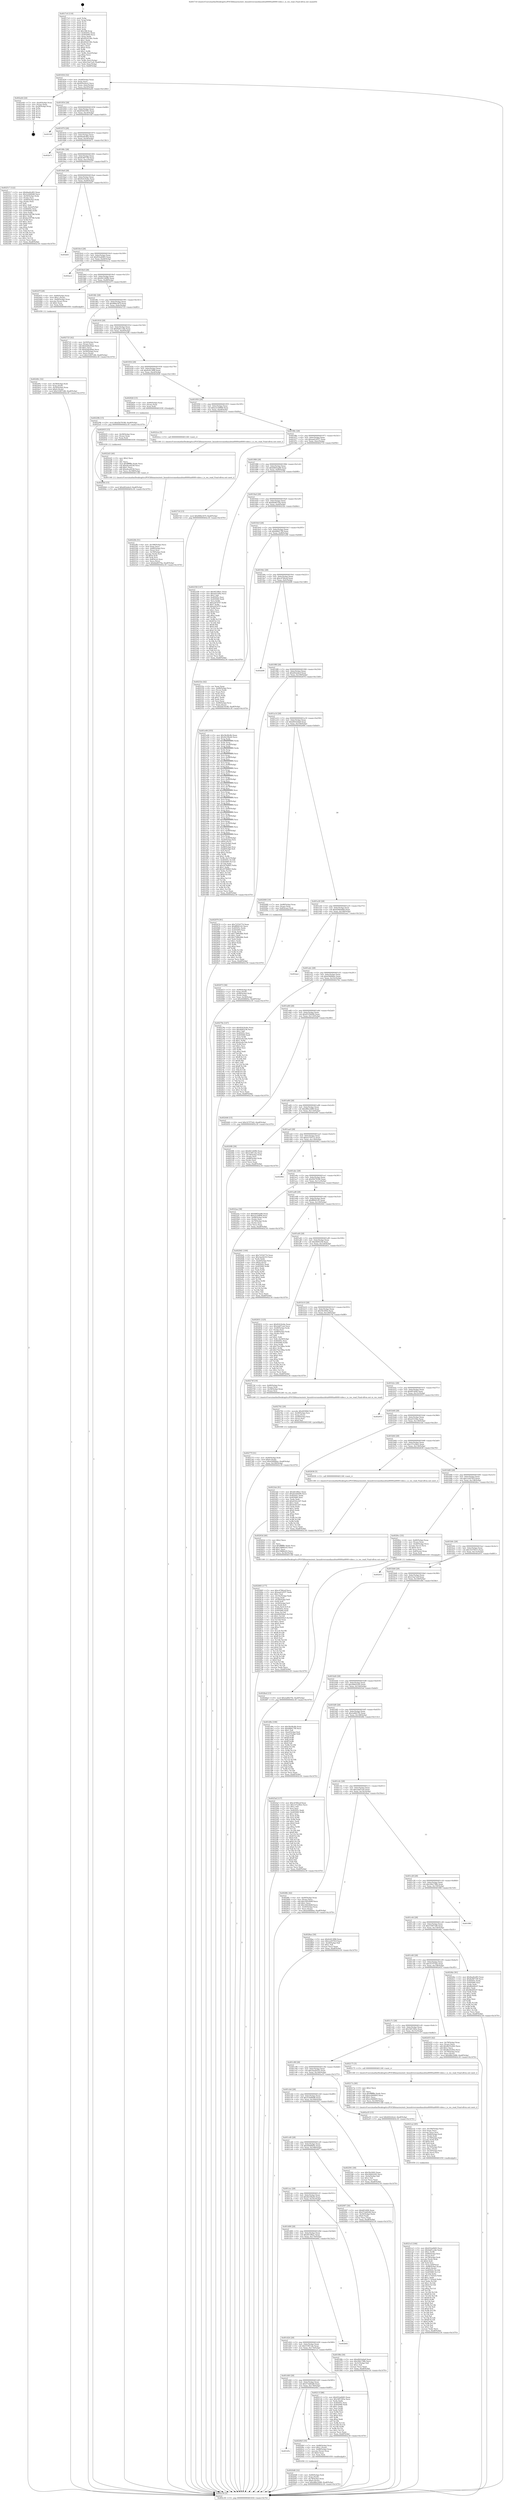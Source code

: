 digraph "0x4017c0" {
  label = "0x4017c0 (/mnt/c/Users/mathe/Desktop/tcc/POCII/binaries/extr_linuxdriversmediausbtm6000tm6000-video.c_is_res_read_Final-ollvm.out::main(0))"
  labelloc = "t"
  node[shape=record]

  Entry [label="",width=0.3,height=0.3,shape=circle,fillcolor=black,style=filled]
  "0x401834" [label="{
     0x401834 [32]\l
     | [instrs]\l
     &nbsp;&nbsp;0x401834 \<+6\>: mov -0xa8(%rbp),%eax\l
     &nbsp;&nbsp;0x40183a \<+2\>: mov %eax,%ecx\l
     &nbsp;&nbsp;0x40183c \<+6\>: sub $0x820c6ce2,%ecx\l
     &nbsp;&nbsp;0x401842 \<+6\>: mov %eax,-0xbc(%rbp)\l
     &nbsp;&nbsp;0x401848 \<+6\>: mov %ecx,-0xc0(%rbp)\l
     &nbsp;&nbsp;0x40184e \<+6\>: je 0000000000402a44 \<main+0x1284\>\l
  }"]
  "0x402a44" [label="{
     0x402a44 [24]\l
     | [instrs]\l
     &nbsp;&nbsp;0x402a44 \<+7\>: mov -0xa0(%rbp),%rax\l
     &nbsp;&nbsp;0x402a4b \<+2\>: mov (%rax),%eax\l
     &nbsp;&nbsp;0x402a4d \<+4\>: lea -0x28(%rbp),%rsp\l
     &nbsp;&nbsp;0x402a51 \<+1\>: pop %rbx\l
     &nbsp;&nbsp;0x402a52 \<+2\>: pop %r12\l
     &nbsp;&nbsp;0x402a54 \<+2\>: pop %r13\l
     &nbsp;&nbsp;0x402a56 \<+2\>: pop %r14\l
     &nbsp;&nbsp;0x402a58 \<+2\>: pop %r15\l
     &nbsp;&nbsp;0x402a5a \<+1\>: pop %rbp\l
     &nbsp;&nbsp;0x402a5b \<+1\>: ret\l
  }"]
  "0x401854" [label="{
     0x401854 [28]\l
     | [instrs]\l
     &nbsp;&nbsp;0x401854 \<+5\>: jmp 0000000000401859 \<main+0x99\>\l
     &nbsp;&nbsp;0x401859 \<+6\>: mov -0xbc(%rbp),%eax\l
     &nbsp;&nbsp;0x40185f \<+5\>: sub $0x85443591,%eax\l
     &nbsp;&nbsp;0x401864 \<+6\>: mov %eax,-0xc4(%rbp)\l
     &nbsp;&nbsp;0x40186a \<+6\>: je 0000000000401fdf \<main+0x81f\>\l
  }"]
  Exit [label="",width=0.3,height=0.3,shape=circle,fillcolor=black,style=filled,peripheries=2]
  "0x401fdf" [label="{
     0x401fdf\l
  }", style=dashed]
  "0x401870" [label="{
     0x401870 [28]\l
     | [instrs]\l
     &nbsp;&nbsp;0x401870 \<+5\>: jmp 0000000000401875 \<main+0xb5\>\l
     &nbsp;&nbsp;0x401875 \<+6\>: mov -0xbc(%rbp),%eax\l
     &nbsp;&nbsp;0x40187b \<+5\>: sub $0x8aa9cd93,%eax\l
     &nbsp;&nbsp;0x401880 \<+6\>: mov %eax,-0xc8(%rbp)\l
     &nbsp;&nbsp;0x401886 \<+6\>: je 0000000000402b71 \<main+0x13b1\>\l
  }"]
  "0x402944" [label="{
     0x402944 [15]\l
     | [instrs]\l
     &nbsp;&nbsp;0x402944 \<+10\>: movl $0xd02edecf,-0xa8(%rbp)\l
     &nbsp;&nbsp;0x40294e \<+5\>: jmp 0000000000402c30 \<main+0x1470\>\l
  }"]
  "0x402b71" [label="{
     0x402b71\l
  }", style=dashed]
  "0x40188c" [label="{
     0x40188c [28]\l
     | [instrs]\l
     &nbsp;&nbsp;0x40188c \<+5\>: jmp 0000000000401891 \<main+0xd1\>\l
     &nbsp;&nbsp;0x401891 \<+6\>: mov -0xbc(%rbp),%eax\l
     &nbsp;&nbsp;0x401897 \<+5\>: sub $0x8c9971f6,%eax\l
     &nbsp;&nbsp;0x40189c \<+6\>: mov %eax,-0xcc(%rbp)\l
     &nbsp;&nbsp;0x4018a2 \<+6\>: je 0000000000402517 \<main+0xd57\>\l
  }"]
  "0x402935" [label="{
     0x402935 [15]\l
     | [instrs]\l
     &nbsp;&nbsp;0x402935 \<+4\>: mov -0x58(%rbp),%rax\l
     &nbsp;&nbsp;0x402939 \<+3\>: mov (%rax),%rax\l
     &nbsp;&nbsp;0x40293c \<+3\>: mov %rax,%rdi\l
     &nbsp;&nbsp;0x40293f \<+5\>: call 0000000000401030 \<free@plt\>\l
     | [calls]\l
     &nbsp;&nbsp;0x401030 \{1\} (unknown)\l
  }"]
  "0x402517" [label="{
     0x402517 [122]\l
     | [instrs]\l
     &nbsp;&nbsp;0x402517 \<+5\>: mov $0x8aa9cd93,%eax\l
     &nbsp;&nbsp;0x40251c \<+5\>: mov $0x3c4460d6,%ecx\l
     &nbsp;&nbsp;0x402521 \<+4\>: mov -0x50(%rbp),%rdx\l
     &nbsp;&nbsp;0x402525 \<+2\>: mov (%rdx),%esi\l
     &nbsp;&nbsp;0x402527 \<+4\>: mov -0x60(%rbp),%rdx\l
     &nbsp;&nbsp;0x40252b \<+2\>: cmp (%rdx),%esi\l
     &nbsp;&nbsp;0x40252d \<+4\>: setl %dil\l
     &nbsp;&nbsp;0x402531 \<+4\>: and $0x1,%dil\l
     &nbsp;&nbsp;0x402535 \<+4\>: mov %dil,-0x2a(%rbp)\l
     &nbsp;&nbsp;0x402539 \<+7\>: mov 0x40505c,%esi\l
     &nbsp;&nbsp;0x402540 \<+8\>: mov 0x405060,%r8d\l
     &nbsp;&nbsp;0x402548 \<+3\>: mov %esi,%r9d\l
     &nbsp;&nbsp;0x40254b \<+7\>: add $0xba109786,%r9d\l
     &nbsp;&nbsp;0x402552 \<+4\>: sub $0x1,%r9d\l
     &nbsp;&nbsp;0x402556 \<+7\>: sub $0xba109786,%r9d\l
     &nbsp;&nbsp;0x40255d \<+4\>: imul %r9d,%esi\l
     &nbsp;&nbsp;0x402561 \<+3\>: and $0x1,%esi\l
     &nbsp;&nbsp;0x402564 \<+3\>: cmp $0x0,%esi\l
     &nbsp;&nbsp;0x402567 \<+4\>: sete %dil\l
     &nbsp;&nbsp;0x40256b \<+4\>: cmp $0xa,%r8d\l
     &nbsp;&nbsp;0x40256f \<+4\>: setl %r10b\l
     &nbsp;&nbsp;0x402573 \<+3\>: mov %dil,%r11b\l
     &nbsp;&nbsp;0x402576 \<+3\>: and %r10b,%r11b\l
     &nbsp;&nbsp;0x402579 \<+3\>: xor %r10b,%dil\l
     &nbsp;&nbsp;0x40257c \<+3\>: or %dil,%r11b\l
     &nbsp;&nbsp;0x40257f \<+4\>: test $0x1,%r11b\l
     &nbsp;&nbsp;0x402583 \<+3\>: cmovne %ecx,%eax\l
     &nbsp;&nbsp;0x402586 \<+6\>: mov %eax,-0xa8(%rbp)\l
     &nbsp;&nbsp;0x40258c \<+5\>: jmp 0000000000402c30 \<main+0x1470\>\l
  }"]
  "0x4018a8" [label="{
     0x4018a8 [28]\l
     | [instrs]\l
     &nbsp;&nbsp;0x4018a8 \<+5\>: jmp 00000000004018ad \<main+0xed\>\l
     &nbsp;&nbsp;0x4018ad \<+6\>: mov -0xbc(%rbp),%eax\l
     &nbsp;&nbsp;0x4018b3 \<+5\>: sub $0x92416c6e,%eax\l
     &nbsp;&nbsp;0x4018b8 \<+6\>: mov %eax,-0xd0(%rbp)\l
     &nbsp;&nbsp;0x4018be \<+6\>: je 0000000000402bf1 \<main+0x1431\>\l
  }"]
  "0x4028ed" [label="{
     0x4028ed [15]\l
     | [instrs]\l
     &nbsp;&nbsp;0x4028ed \<+10\>: movl $0x2a8627f2,-0xa8(%rbp)\l
     &nbsp;&nbsp;0x4028f7 \<+5\>: jmp 0000000000402c30 \<main+0x1470\>\l
  }"]
  "0x402bf1" [label="{
     0x402bf1\l
  }", style=dashed]
  "0x4018c4" [label="{
     0x4018c4 [28]\l
     | [instrs]\l
     &nbsp;&nbsp;0x4018c4 \<+5\>: jmp 00000000004018c9 \<main+0x109\>\l
     &nbsp;&nbsp;0x4018c9 \<+6\>: mov -0xbc(%rbp),%eax\l
     &nbsp;&nbsp;0x4018cf \<+5\>: sub $0x932a8483,%eax\l
     &nbsp;&nbsp;0x4018d4 \<+6\>: mov %eax,-0xd4(%rbp)\l
     &nbsp;&nbsp;0x4018da \<+6\>: je 0000000000402ac2 \<main+0x1302\>\l
  }"]
  "0x40277f" [label="{
     0x40277f [31]\l
     | [instrs]\l
     &nbsp;&nbsp;0x40277f \<+4\>: mov -0x40(%rbp),%rdi\l
     &nbsp;&nbsp;0x402783 \<+6\>: movl $0x0,(%rdi)\l
     &nbsp;&nbsp;0x402789 \<+10\>: movl $0xd36f48ee,-0xa8(%rbp)\l
     &nbsp;&nbsp;0x402793 \<+6\>: mov %eax,-0x190(%rbp)\l
     &nbsp;&nbsp;0x402799 \<+5\>: jmp 0000000000402c30 \<main+0x1470\>\l
  }"]
  "0x402ac2" [label="{
     0x402ac2\l
  }", style=dashed]
  "0x4018e0" [label="{
     0x4018e0 [28]\l
     | [instrs]\l
     &nbsp;&nbsp;0x4018e0 \<+5\>: jmp 00000000004018e5 \<main+0x125\>\l
     &nbsp;&nbsp;0x4018e5 \<+6\>: mov -0xbc(%rbp),%eax\l
     &nbsp;&nbsp;0x4018eb \<+5\>: sub $0x941240fb,%eax\l
     &nbsp;&nbsp;0x4018f0 \<+6\>: mov %eax,-0xd8(%rbp)\l
     &nbsp;&nbsp;0x4018f6 \<+6\>: je 000000000040247f \<main+0xcbf\>\l
  }"]
  "0x402762" [label="{
     0x402762 [29]\l
     | [instrs]\l
     &nbsp;&nbsp;0x402762 \<+10\>: movabs $0x4030b6,%rdi\l
     &nbsp;&nbsp;0x40276c \<+4\>: mov -0x48(%rbp),%rsi\l
     &nbsp;&nbsp;0x402770 \<+2\>: mov %eax,(%rsi)\l
     &nbsp;&nbsp;0x402772 \<+4\>: mov -0x48(%rbp),%rsi\l
     &nbsp;&nbsp;0x402776 \<+2\>: mov (%rsi),%esi\l
     &nbsp;&nbsp;0x402778 \<+2\>: mov $0x0,%al\l
     &nbsp;&nbsp;0x40277a \<+5\>: call 0000000000401040 \<printf@plt\>\l
     | [calls]\l
     &nbsp;&nbsp;0x401040 \{1\} (unknown)\l
  }"]
  "0x40247f" [label="{
     0x40247f [29]\l
     | [instrs]\l
     &nbsp;&nbsp;0x40247f \<+4\>: mov -0x60(%rbp),%rax\l
     &nbsp;&nbsp;0x402483 \<+6\>: movl $0x1,(%rax)\l
     &nbsp;&nbsp;0x402489 \<+4\>: mov -0x60(%rbp),%rax\l
     &nbsp;&nbsp;0x40248d \<+3\>: movslq (%rax),%rax\l
     &nbsp;&nbsp;0x402490 \<+4\>: shl $0x2,%rax\l
     &nbsp;&nbsp;0x402494 \<+3\>: mov %rax,%rdi\l
     &nbsp;&nbsp;0x402497 \<+5\>: call 0000000000401050 \<malloc@plt\>\l
     | [calls]\l
     &nbsp;&nbsp;0x401050 \{1\} (unknown)\l
  }"]
  "0x4018fc" [label="{
     0x4018fc [28]\l
     | [instrs]\l
     &nbsp;&nbsp;0x4018fc \<+5\>: jmp 0000000000401901 \<main+0x141\>\l
     &nbsp;&nbsp;0x401901 \<+6\>: mov -0xbc(%rbp),%eax\l
     &nbsp;&nbsp;0x401907 \<+5\>: sub $0x966e347f,%eax\l
     &nbsp;&nbsp;0x40190c \<+6\>: mov %eax,-0xdc(%rbp)\l
     &nbsp;&nbsp;0x401912 \<+6\>: je 0000000000402725 \<main+0xf65\>\l
  }"]
  "0x402665" [label="{
     0x402665 [177]\l
     | [instrs]\l
     &nbsp;&nbsp;0x402665 \<+5\>: mov $0xc4784caf,%ecx\l
     &nbsp;&nbsp;0x40266a \<+5\>: mov $0xaad1d557,%edx\l
     &nbsp;&nbsp;0x40266f \<+3\>: mov $0x1,%sil\l
     &nbsp;&nbsp;0x402672 \<+6\>: mov -0x18c(%rbp),%edi\l
     &nbsp;&nbsp;0x402678 \<+3\>: imul %eax,%edi\l
     &nbsp;&nbsp;0x40267b \<+4\>: mov -0x58(%rbp),%r8\l
     &nbsp;&nbsp;0x40267f \<+3\>: mov (%r8),%r8\l
     &nbsp;&nbsp;0x402682 \<+4\>: mov -0x50(%rbp),%r9\l
     &nbsp;&nbsp;0x402686 \<+3\>: movslq (%r9),%r9\l
     &nbsp;&nbsp;0x402689 \<+4\>: mov %edi,(%r8,%r9,4)\l
     &nbsp;&nbsp;0x40268d \<+7\>: mov 0x40505c,%eax\l
     &nbsp;&nbsp;0x402694 \<+7\>: mov 0x405060,%edi\l
     &nbsp;&nbsp;0x40269b \<+3\>: mov %eax,%r10d\l
     &nbsp;&nbsp;0x40269e \<+7\>: add $0xb9d594a5,%r10d\l
     &nbsp;&nbsp;0x4026a5 \<+4\>: sub $0x1,%r10d\l
     &nbsp;&nbsp;0x4026a9 \<+7\>: sub $0xb9d594a5,%r10d\l
     &nbsp;&nbsp;0x4026b0 \<+4\>: imul %r10d,%eax\l
     &nbsp;&nbsp;0x4026b4 \<+3\>: and $0x1,%eax\l
     &nbsp;&nbsp;0x4026b7 \<+3\>: cmp $0x0,%eax\l
     &nbsp;&nbsp;0x4026ba \<+4\>: sete %r11b\l
     &nbsp;&nbsp;0x4026be \<+3\>: cmp $0xa,%edi\l
     &nbsp;&nbsp;0x4026c1 \<+3\>: setl %bl\l
     &nbsp;&nbsp;0x4026c4 \<+3\>: mov %r11b,%r14b\l
     &nbsp;&nbsp;0x4026c7 \<+4\>: xor $0xff,%r14b\l
     &nbsp;&nbsp;0x4026cb \<+3\>: mov %bl,%r15b\l
     &nbsp;&nbsp;0x4026ce \<+4\>: xor $0xff,%r15b\l
     &nbsp;&nbsp;0x4026d2 \<+4\>: xor $0x0,%sil\l
     &nbsp;&nbsp;0x4026d6 \<+3\>: mov %r14b,%r12b\l
     &nbsp;&nbsp;0x4026d9 \<+4\>: and $0x0,%r12b\l
     &nbsp;&nbsp;0x4026dd \<+3\>: and %sil,%r11b\l
     &nbsp;&nbsp;0x4026e0 \<+3\>: mov %r15b,%r13b\l
     &nbsp;&nbsp;0x4026e3 \<+4\>: and $0x0,%r13b\l
     &nbsp;&nbsp;0x4026e7 \<+3\>: and %sil,%bl\l
     &nbsp;&nbsp;0x4026ea \<+3\>: or %r11b,%r12b\l
     &nbsp;&nbsp;0x4026ed \<+3\>: or %bl,%r13b\l
     &nbsp;&nbsp;0x4026f0 \<+3\>: xor %r13b,%r12b\l
     &nbsp;&nbsp;0x4026f3 \<+3\>: or %r15b,%r14b\l
     &nbsp;&nbsp;0x4026f6 \<+4\>: xor $0xff,%r14b\l
     &nbsp;&nbsp;0x4026fa \<+4\>: or $0x0,%sil\l
     &nbsp;&nbsp;0x4026fe \<+3\>: and %sil,%r14b\l
     &nbsp;&nbsp;0x402701 \<+3\>: or %r14b,%r12b\l
     &nbsp;&nbsp;0x402704 \<+4\>: test $0x1,%r12b\l
     &nbsp;&nbsp;0x402708 \<+3\>: cmovne %edx,%ecx\l
     &nbsp;&nbsp;0x40270b \<+6\>: mov %ecx,-0xa8(%rbp)\l
     &nbsp;&nbsp;0x402711 \<+5\>: jmp 0000000000402c30 \<main+0x1470\>\l
  }"]
  "0x402725" [label="{
     0x402725 [42]\l
     | [instrs]\l
     &nbsp;&nbsp;0x402725 \<+4\>: mov -0x50(%rbp),%rax\l
     &nbsp;&nbsp;0x402729 \<+2\>: mov (%rax),%ecx\l
     &nbsp;&nbsp;0x40272b \<+6\>: add $0x628a49ab,%ecx\l
     &nbsp;&nbsp;0x402731 \<+3\>: add $0x1,%ecx\l
     &nbsp;&nbsp;0x402734 \<+6\>: sub $0x628a49ab,%ecx\l
     &nbsp;&nbsp;0x40273a \<+4\>: mov -0x50(%rbp),%rax\l
     &nbsp;&nbsp;0x40273e \<+2\>: mov %ecx,(%rax)\l
     &nbsp;&nbsp;0x402740 \<+10\>: movl $0x31807c66,-0xa8(%rbp)\l
     &nbsp;&nbsp;0x40274a \<+5\>: jmp 0000000000402c30 \<main+0x1470\>\l
  }"]
  "0x401918" [label="{
     0x401918 [28]\l
     | [instrs]\l
     &nbsp;&nbsp;0x401918 \<+5\>: jmp 000000000040191d \<main+0x15d\>\l
     &nbsp;&nbsp;0x40191d \<+6\>: mov -0xbc(%rbp),%eax\l
     &nbsp;&nbsp;0x401923 \<+5\>: sub $0x9a81ccbb,%eax\l
     &nbsp;&nbsp;0x401928 \<+6\>: mov %eax,-0xe0(%rbp)\l
     &nbsp;&nbsp;0x40192e \<+6\>: je 000000000040229b \<main+0xadb\>\l
  }"]
  "0x40263d" [label="{
     0x40263d [40]\l
     | [instrs]\l
     &nbsp;&nbsp;0x40263d \<+5\>: mov $0x2,%ecx\l
     &nbsp;&nbsp;0x402642 \<+1\>: cltd\l
     &nbsp;&nbsp;0x402643 \<+2\>: idiv %ecx\l
     &nbsp;&nbsp;0x402645 \<+6\>: imul $0xfffffffe,%edx,%ecx\l
     &nbsp;&nbsp;0x40264b \<+6\>: add $0x19866c03,%ecx\l
     &nbsp;&nbsp;0x402651 \<+3\>: add $0x1,%ecx\l
     &nbsp;&nbsp;0x402654 \<+6\>: sub $0x19866c03,%ecx\l
     &nbsp;&nbsp;0x40265a \<+6\>: mov %ecx,-0x18c(%rbp)\l
     &nbsp;&nbsp;0x402660 \<+5\>: call 0000000000401160 \<next_i\>\l
     | [calls]\l
     &nbsp;&nbsp;0x401160 \{1\} (/mnt/c/Users/mathe/Desktop/tcc/POCII/binaries/extr_linuxdriversmediausbtm6000tm6000-video.c_is_res_read_Final-ollvm.out::next_i)\l
  }"]
  "0x40229b" [label="{
     0x40229b [15]\l
     | [instrs]\l
     &nbsp;&nbsp;0x40229b \<+10\>: movl $0xf2b79186,-0xa8(%rbp)\l
     &nbsp;&nbsp;0x4022a5 \<+5\>: jmp 0000000000402c30 \<main+0x1470\>\l
  }"]
  "0x401934" [label="{
     0x401934 [28]\l
     | [instrs]\l
     &nbsp;&nbsp;0x401934 \<+5\>: jmp 0000000000401939 \<main+0x179\>\l
     &nbsp;&nbsp;0x401939 \<+6\>: mov -0xbc(%rbp),%eax\l
     &nbsp;&nbsp;0x40193f \<+5\>: sub $0x9c813f98,%eax\l
     &nbsp;&nbsp;0x401944 \<+6\>: mov %eax,-0xe4(%rbp)\l
     &nbsp;&nbsp;0x40194a \<+6\>: je 0000000000402926 \<main+0x1166\>\l
  }"]
  "0x40249c" [label="{
     0x40249c [32]\l
     | [instrs]\l
     &nbsp;&nbsp;0x40249c \<+4\>: mov -0x58(%rbp),%rdi\l
     &nbsp;&nbsp;0x4024a0 \<+3\>: mov %rax,(%rdi)\l
     &nbsp;&nbsp;0x4024a3 \<+4\>: mov -0x50(%rbp),%rax\l
     &nbsp;&nbsp;0x4024a7 \<+6\>: movl $0x0,(%rax)\l
     &nbsp;&nbsp;0x4024ad \<+10\>: movl $0x31807c66,-0xa8(%rbp)\l
     &nbsp;&nbsp;0x4024b7 \<+5\>: jmp 0000000000402c30 \<main+0x1470\>\l
  }"]
  "0x402926" [label="{
     0x402926 [15]\l
     | [instrs]\l
     &nbsp;&nbsp;0x402926 \<+4\>: mov -0x80(%rbp),%rax\l
     &nbsp;&nbsp;0x40292a \<+3\>: mov (%rax),%rax\l
     &nbsp;&nbsp;0x40292d \<+3\>: mov %rax,%rdi\l
     &nbsp;&nbsp;0x402930 \<+5\>: call 0000000000401030 \<free@plt\>\l
     | [calls]\l
     &nbsp;&nbsp;0x401030 \{1\} (unknown)\l
  }"]
  "0x401950" [label="{
     0x401950 [28]\l
     | [instrs]\l
     &nbsp;&nbsp;0x401950 \<+5\>: jmp 0000000000401955 \<main+0x195\>\l
     &nbsp;&nbsp;0x401955 \<+6\>: mov -0xbc(%rbp),%eax\l
     &nbsp;&nbsp;0x40195b \<+5\>: sub $0xa3c5d808,%eax\l
     &nbsp;&nbsp;0x401960 \<+6\>: mov %eax,-0xe8(%rbp)\l
     &nbsp;&nbsp;0x401966 \<+6\>: je 00000000004022ce \<main+0xb0e\>\l
  }"]
  "0x4022fb" [label="{
     0x4022fb [51]\l
     | [instrs]\l
     &nbsp;&nbsp;0x4022fb \<+6\>: mov -0x188(%rbp),%ecx\l
     &nbsp;&nbsp;0x402301 \<+3\>: imul %eax,%ecx\l
     &nbsp;&nbsp;0x402304 \<+4\>: mov -0x80(%rbp),%rsi\l
     &nbsp;&nbsp;0x402308 \<+3\>: mov (%rsi),%rsi\l
     &nbsp;&nbsp;0x40230b \<+4\>: mov -0x78(%rbp),%rdi\l
     &nbsp;&nbsp;0x40230f \<+3\>: movslq (%rdi),%rdi\l
     &nbsp;&nbsp;0x402312 \<+4\>: shl $0x4,%rdi\l
     &nbsp;&nbsp;0x402316 \<+3\>: add %rdi,%rsi\l
     &nbsp;&nbsp;0x402319 \<+4\>: mov 0x8(%rsi),%rsi\l
     &nbsp;&nbsp;0x40231d \<+2\>: mov %ecx,(%rsi)\l
     &nbsp;&nbsp;0x40231f \<+10\>: movl $0xbbd9376a,-0xa8(%rbp)\l
     &nbsp;&nbsp;0x402329 \<+5\>: jmp 0000000000402c30 \<main+0x1470\>\l
  }"]
  "0x4022ce" [label="{
     0x4022ce [5]\l
     | [instrs]\l
     &nbsp;&nbsp;0x4022ce \<+5\>: call 0000000000401160 \<next_i\>\l
     | [calls]\l
     &nbsp;&nbsp;0x401160 \{1\} (/mnt/c/Users/mathe/Desktop/tcc/POCII/binaries/extr_linuxdriversmediausbtm6000tm6000-video.c_is_res_read_Final-ollvm.out::next_i)\l
  }"]
  "0x40196c" [label="{
     0x40196c [28]\l
     | [instrs]\l
     &nbsp;&nbsp;0x40196c \<+5\>: jmp 0000000000401971 \<main+0x1b1\>\l
     &nbsp;&nbsp;0x401971 \<+6\>: mov -0xbc(%rbp),%eax\l
     &nbsp;&nbsp;0x401977 \<+5\>: sub $0xaad1d557,%eax\l
     &nbsp;&nbsp;0x40197c \<+6\>: mov %eax,-0xec(%rbp)\l
     &nbsp;&nbsp;0x401982 \<+6\>: je 0000000000402716 \<main+0xf56\>\l
  }"]
  "0x4022d3" [label="{
     0x4022d3 [40]\l
     | [instrs]\l
     &nbsp;&nbsp;0x4022d3 \<+5\>: mov $0x2,%ecx\l
     &nbsp;&nbsp;0x4022d8 \<+1\>: cltd\l
     &nbsp;&nbsp;0x4022d9 \<+2\>: idiv %ecx\l
     &nbsp;&nbsp;0x4022db \<+6\>: imul $0xfffffffe,%edx,%ecx\l
     &nbsp;&nbsp;0x4022e1 \<+6\>: sub $0xebca0238,%ecx\l
     &nbsp;&nbsp;0x4022e7 \<+3\>: add $0x1,%ecx\l
     &nbsp;&nbsp;0x4022ea \<+6\>: add $0xebca0238,%ecx\l
     &nbsp;&nbsp;0x4022f0 \<+6\>: mov %ecx,-0x188(%rbp)\l
     &nbsp;&nbsp;0x4022f6 \<+5\>: call 0000000000401160 \<next_i\>\l
     | [calls]\l
     &nbsp;&nbsp;0x401160 \{1\} (/mnt/c/Users/mathe/Desktop/tcc/POCII/binaries/extr_linuxdriversmediausbtm6000tm6000-video.c_is_res_read_Final-ollvm.out::next_i)\l
  }"]
  "0x402716" [label="{
     0x402716 [15]\l
     | [instrs]\l
     &nbsp;&nbsp;0x402716 \<+10\>: movl $0x966e347f,-0xa8(%rbp)\l
     &nbsp;&nbsp;0x402720 \<+5\>: jmp 0000000000402c30 \<main+0x1470\>\l
  }"]
  "0x401988" [label="{
     0x401988 [28]\l
     | [instrs]\l
     &nbsp;&nbsp;0x401988 \<+5\>: jmp 000000000040198d \<main+0x1cd\>\l
     &nbsp;&nbsp;0x40198d \<+6\>: mov -0xbc(%rbp),%eax\l
     &nbsp;&nbsp;0x401993 \<+5\>: sub $0xb665ea86,%eax\l
     &nbsp;&nbsp;0x401998 \<+6\>: mov %eax,-0xf0(%rbp)\l
     &nbsp;&nbsp;0x40199e \<+6\>: je 0000000000402358 \<main+0xb98\>\l
  }"]
  "0x4021e3" [label="{
     0x4021e3 [184]\l
     | [instrs]\l
     &nbsp;&nbsp;0x4021e3 \<+5\>: mov $0x932a8483,%ecx\l
     &nbsp;&nbsp;0x4021e8 \<+5\>: mov $0x9a81ccbb,%edx\l
     &nbsp;&nbsp;0x4021ed \<+3\>: mov $0x1,%r9b\l
     &nbsp;&nbsp;0x4021f0 \<+4\>: mov -0x80(%rbp),%rsi\l
     &nbsp;&nbsp;0x4021f4 \<+3\>: mov (%rsi),%rsi\l
     &nbsp;&nbsp;0x4021f7 \<+4\>: mov -0x78(%rbp),%rdi\l
     &nbsp;&nbsp;0x4021fb \<+3\>: movslq (%rdi),%rdi\l
     &nbsp;&nbsp;0x4021fe \<+4\>: shl $0x4,%rdi\l
     &nbsp;&nbsp;0x402202 \<+3\>: add %rdi,%rsi\l
     &nbsp;&nbsp;0x402205 \<+4\>: mov %rax,0x8(%rsi)\l
     &nbsp;&nbsp;0x402209 \<+4\>: mov -0x68(%rbp),%rax\l
     &nbsp;&nbsp;0x40220d \<+6\>: movl $0x0,(%rax)\l
     &nbsp;&nbsp;0x402213 \<+8\>: mov 0x40505c,%r10d\l
     &nbsp;&nbsp;0x40221b \<+8\>: mov 0x405060,%r11d\l
     &nbsp;&nbsp;0x402223 \<+3\>: mov %r10d,%ebx\l
     &nbsp;&nbsp;0x402226 \<+6\>: sub $0x717d3ee4,%ebx\l
     &nbsp;&nbsp;0x40222c \<+3\>: sub $0x1,%ebx\l
     &nbsp;&nbsp;0x40222f \<+6\>: add $0x717d3ee4,%ebx\l
     &nbsp;&nbsp;0x402235 \<+4\>: imul %ebx,%r10d\l
     &nbsp;&nbsp;0x402239 \<+4\>: and $0x1,%r10d\l
     &nbsp;&nbsp;0x40223d \<+4\>: cmp $0x0,%r10d\l
     &nbsp;&nbsp;0x402241 \<+4\>: sete %r14b\l
     &nbsp;&nbsp;0x402245 \<+4\>: cmp $0xa,%r11d\l
     &nbsp;&nbsp;0x402249 \<+4\>: setl %r15b\l
     &nbsp;&nbsp;0x40224d \<+3\>: mov %r14b,%r12b\l
     &nbsp;&nbsp;0x402250 \<+4\>: xor $0xff,%r12b\l
     &nbsp;&nbsp;0x402254 \<+3\>: mov %r15b,%r13b\l
     &nbsp;&nbsp;0x402257 \<+4\>: xor $0xff,%r13b\l
     &nbsp;&nbsp;0x40225b \<+4\>: xor $0x0,%r9b\l
     &nbsp;&nbsp;0x40225f \<+3\>: mov %r12b,%al\l
     &nbsp;&nbsp;0x402262 \<+2\>: and $0x0,%al\l
     &nbsp;&nbsp;0x402264 \<+3\>: and %r9b,%r14b\l
     &nbsp;&nbsp;0x402267 \<+3\>: mov %r13b,%sil\l
     &nbsp;&nbsp;0x40226a \<+4\>: and $0x0,%sil\l
     &nbsp;&nbsp;0x40226e \<+3\>: and %r9b,%r15b\l
     &nbsp;&nbsp;0x402271 \<+3\>: or %r14b,%al\l
     &nbsp;&nbsp;0x402274 \<+3\>: or %r15b,%sil\l
     &nbsp;&nbsp;0x402277 \<+3\>: xor %sil,%al\l
     &nbsp;&nbsp;0x40227a \<+3\>: or %r13b,%r12b\l
     &nbsp;&nbsp;0x40227d \<+4\>: xor $0xff,%r12b\l
     &nbsp;&nbsp;0x402281 \<+4\>: or $0x0,%r9b\l
     &nbsp;&nbsp;0x402285 \<+3\>: and %r9b,%r12b\l
     &nbsp;&nbsp;0x402288 \<+3\>: or %r12b,%al\l
     &nbsp;&nbsp;0x40228b \<+2\>: test $0x1,%al\l
     &nbsp;&nbsp;0x40228d \<+3\>: cmovne %edx,%ecx\l
     &nbsp;&nbsp;0x402290 \<+6\>: mov %ecx,-0xa8(%rbp)\l
     &nbsp;&nbsp;0x402296 \<+5\>: jmp 0000000000402c30 \<main+0x1470\>\l
  }"]
  "0x402358" [label="{
     0x402358 [147]\l
     | [instrs]\l
     &nbsp;&nbsp;0x402358 \<+5\>: mov $0x4f15f6a1,%eax\l
     &nbsp;&nbsp;0x40235d \<+5\>: mov $0xa03194a,%ecx\l
     &nbsp;&nbsp;0x402362 \<+2\>: mov $0x1,%dl\l
     &nbsp;&nbsp;0x402364 \<+7\>: mov 0x40505c,%esi\l
     &nbsp;&nbsp;0x40236b \<+7\>: mov 0x405060,%edi\l
     &nbsp;&nbsp;0x402372 \<+3\>: mov %esi,%r8d\l
     &nbsp;&nbsp;0x402375 \<+7\>: sub $0xa2f197f7,%r8d\l
     &nbsp;&nbsp;0x40237c \<+4\>: sub $0x1,%r8d\l
     &nbsp;&nbsp;0x402380 \<+7\>: add $0xa2f197f7,%r8d\l
     &nbsp;&nbsp;0x402387 \<+4\>: imul %r8d,%esi\l
     &nbsp;&nbsp;0x40238b \<+3\>: and $0x1,%esi\l
     &nbsp;&nbsp;0x40238e \<+3\>: cmp $0x0,%esi\l
     &nbsp;&nbsp;0x402391 \<+4\>: sete %r9b\l
     &nbsp;&nbsp;0x402395 \<+3\>: cmp $0xa,%edi\l
     &nbsp;&nbsp;0x402398 \<+4\>: setl %r10b\l
     &nbsp;&nbsp;0x40239c \<+3\>: mov %r9b,%r11b\l
     &nbsp;&nbsp;0x40239f \<+4\>: xor $0xff,%r11b\l
     &nbsp;&nbsp;0x4023a3 \<+3\>: mov %r10b,%bl\l
     &nbsp;&nbsp;0x4023a6 \<+3\>: xor $0xff,%bl\l
     &nbsp;&nbsp;0x4023a9 \<+3\>: xor $0x0,%dl\l
     &nbsp;&nbsp;0x4023ac \<+3\>: mov %r11b,%r14b\l
     &nbsp;&nbsp;0x4023af \<+4\>: and $0x0,%r14b\l
     &nbsp;&nbsp;0x4023b3 \<+3\>: and %dl,%r9b\l
     &nbsp;&nbsp;0x4023b6 \<+3\>: mov %bl,%r15b\l
     &nbsp;&nbsp;0x4023b9 \<+4\>: and $0x0,%r15b\l
     &nbsp;&nbsp;0x4023bd \<+3\>: and %dl,%r10b\l
     &nbsp;&nbsp;0x4023c0 \<+3\>: or %r9b,%r14b\l
     &nbsp;&nbsp;0x4023c3 \<+3\>: or %r10b,%r15b\l
     &nbsp;&nbsp;0x4023c6 \<+3\>: xor %r15b,%r14b\l
     &nbsp;&nbsp;0x4023c9 \<+3\>: or %bl,%r11b\l
     &nbsp;&nbsp;0x4023cc \<+4\>: xor $0xff,%r11b\l
     &nbsp;&nbsp;0x4023d0 \<+3\>: or $0x0,%dl\l
     &nbsp;&nbsp;0x4023d3 \<+3\>: and %dl,%r11b\l
     &nbsp;&nbsp;0x4023d6 \<+3\>: or %r11b,%r14b\l
     &nbsp;&nbsp;0x4023d9 \<+4\>: test $0x1,%r14b\l
     &nbsp;&nbsp;0x4023dd \<+3\>: cmovne %ecx,%eax\l
     &nbsp;&nbsp;0x4023e0 \<+6\>: mov %eax,-0xa8(%rbp)\l
     &nbsp;&nbsp;0x4023e6 \<+5\>: jmp 0000000000402c30 \<main+0x1470\>\l
  }"]
  "0x4019a4" [label="{
     0x4019a4 [28]\l
     | [instrs]\l
     &nbsp;&nbsp;0x4019a4 \<+5\>: jmp 00000000004019a9 \<main+0x1e9\>\l
     &nbsp;&nbsp;0x4019a9 \<+6\>: mov -0xbc(%rbp),%eax\l
     &nbsp;&nbsp;0x4019af \<+5\>: sub $0xbbd9376a,%eax\l
     &nbsp;&nbsp;0x4019b4 \<+6\>: mov %eax,-0xf4(%rbp)\l
     &nbsp;&nbsp;0x4019ba \<+6\>: je 000000000040232e \<main+0xb6e\>\l
  }"]
  "0x4021a2" [label="{
     0x4021a2 [65]\l
     | [instrs]\l
     &nbsp;&nbsp;0x4021a2 \<+6\>: mov -0x184(%rbp),%ecx\l
     &nbsp;&nbsp;0x4021a8 \<+3\>: imul %eax,%ecx\l
     &nbsp;&nbsp;0x4021ab \<+3\>: movslq %ecx,%rsi\l
     &nbsp;&nbsp;0x4021ae \<+4\>: mov -0x80(%rbp),%rdi\l
     &nbsp;&nbsp;0x4021b2 \<+3\>: mov (%rdi),%rdi\l
     &nbsp;&nbsp;0x4021b5 \<+4\>: mov -0x78(%rbp),%r8\l
     &nbsp;&nbsp;0x4021b9 \<+3\>: movslq (%r8),%r8\l
     &nbsp;&nbsp;0x4021bc \<+4\>: shl $0x4,%r8\l
     &nbsp;&nbsp;0x4021c0 \<+3\>: add %r8,%rdi\l
     &nbsp;&nbsp;0x4021c3 \<+3\>: mov %rsi,(%rdi)\l
     &nbsp;&nbsp;0x4021c6 \<+4\>: mov -0x70(%rbp),%rsi\l
     &nbsp;&nbsp;0x4021ca \<+6\>: movl $0x1,(%rsi)\l
     &nbsp;&nbsp;0x4021d0 \<+4\>: mov -0x70(%rbp),%rsi\l
     &nbsp;&nbsp;0x4021d4 \<+3\>: movslq (%rsi),%rsi\l
     &nbsp;&nbsp;0x4021d7 \<+4\>: shl $0x2,%rsi\l
     &nbsp;&nbsp;0x4021db \<+3\>: mov %rsi,%rdi\l
     &nbsp;&nbsp;0x4021de \<+5\>: call 0000000000401050 \<malloc@plt\>\l
     | [calls]\l
     &nbsp;&nbsp;0x401050 \{1\} (unknown)\l
  }"]
  "0x40232e" [label="{
     0x40232e [42]\l
     | [instrs]\l
     &nbsp;&nbsp;0x40232e \<+2\>: xor %eax,%eax\l
     &nbsp;&nbsp;0x402330 \<+4\>: mov -0x68(%rbp),%rcx\l
     &nbsp;&nbsp;0x402334 \<+2\>: mov (%rcx),%edx\l
     &nbsp;&nbsp;0x402336 \<+2\>: mov %eax,%esi\l
     &nbsp;&nbsp;0x402338 \<+2\>: sub %edx,%esi\l
     &nbsp;&nbsp;0x40233a \<+2\>: mov %eax,%edx\l
     &nbsp;&nbsp;0x40233c \<+3\>: sub $0x1,%edx\l
     &nbsp;&nbsp;0x40233f \<+2\>: add %edx,%esi\l
     &nbsp;&nbsp;0x402341 \<+2\>: sub %esi,%eax\l
     &nbsp;&nbsp;0x402343 \<+4\>: mov -0x68(%rbp),%rcx\l
     &nbsp;&nbsp;0x402347 \<+2\>: mov %eax,(%rcx)\l
     &nbsp;&nbsp;0x402349 \<+10\>: movl $0xf2b79186,-0xa8(%rbp)\l
     &nbsp;&nbsp;0x402353 \<+5\>: jmp 0000000000402c30 \<main+0x1470\>\l
  }"]
  "0x4019c0" [label="{
     0x4019c0 [28]\l
     | [instrs]\l
     &nbsp;&nbsp;0x4019c0 \<+5\>: jmp 00000000004019c5 \<main+0x205\>\l
     &nbsp;&nbsp;0x4019c5 \<+6\>: mov -0xbc(%rbp),%eax\l
     &nbsp;&nbsp;0x4019cb \<+5\>: sub $0xbfb617f9,%eax\l
     &nbsp;&nbsp;0x4019d0 \<+6\>: mov %eax,-0xf8(%rbp)\l
     &nbsp;&nbsp;0x4019d6 \<+6\>: je 0000000000401e08 \<main+0x648\>\l
  }"]
  "0x40217a" [label="{
     0x40217a [40]\l
     | [instrs]\l
     &nbsp;&nbsp;0x40217a \<+5\>: mov $0x2,%ecx\l
     &nbsp;&nbsp;0x40217f \<+1\>: cltd\l
     &nbsp;&nbsp;0x402180 \<+2\>: idiv %ecx\l
     &nbsp;&nbsp;0x402182 \<+6\>: imul $0xfffffffe,%edx,%ecx\l
     &nbsp;&nbsp;0x402188 \<+6\>: add $0xec8d4605,%ecx\l
     &nbsp;&nbsp;0x40218e \<+3\>: add $0x1,%ecx\l
     &nbsp;&nbsp;0x402191 \<+6\>: sub $0xec8d4605,%ecx\l
     &nbsp;&nbsp;0x402197 \<+6\>: mov %ecx,-0x184(%rbp)\l
     &nbsp;&nbsp;0x40219d \<+5\>: call 0000000000401160 \<next_i\>\l
     | [calls]\l
     &nbsp;&nbsp;0x401160 \{1\} (/mnt/c/Users/mathe/Desktop/tcc/POCII/binaries/extr_linuxdriversmediausbtm6000tm6000-video.c_is_res_read_Final-ollvm.out::next_i)\l
  }"]
  "0x401e08" [label="{
     0x401e08 [355]\l
     | [instrs]\l
     &nbsp;&nbsp;0x401e08 \<+5\>: mov $0x58cf6c8b,%eax\l
     &nbsp;&nbsp;0x401e0d \<+5\>: mov $0x4b19fa44,%ecx\l
     &nbsp;&nbsp;0x401e12 \<+3\>: mov %rsp,%rdx\l
     &nbsp;&nbsp;0x401e15 \<+4\>: add $0xfffffffffffffff0,%rdx\l
     &nbsp;&nbsp;0x401e19 \<+3\>: mov %rdx,%rsp\l
     &nbsp;&nbsp;0x401e1c \<+7\>: mov %rdx,-0xa0(%rbp)\l
     &nbsp;&nbsp;0x401e23 \<+3\>: mov %rsp,%rdx\l
     &nbsp;&nbsp;0x401e26 \<+4\>: add $0xfffffffffffffff0,%rdx\l
     &nbsp;&nbsp;0x401e2a \<+3\>: mov %rdx,%rsp\l
     &nbsp;&nbsp;0x401e2d \<+3\>: mov %rsp,%rsi\l
     &nbsp;&nbsp;0x401e30 \<+4\>: add $0xfffffffffffffff0,%rsi\l
     &nbsp;&nbsp;0x401e34 \<+3\>: mov %rsi,%rsp\l
     &nbsp;&nbsp;0x401e37 \<+7\>: mov %rsi,-0x98(%rbp)\l
     &nbsp;&nbsp;0x401e3e \<+3\>: mov %rsp,%rsi\l
     &nbsp;&nbsp;0x401e41 \<+4\>: add $0xfffffffffffffff0,%rsi\l
     &nbsp;&nbsp;0x401e45 \<+3\>: mov %rsi,%rsp\l
     &nbsp;&nbsp;0x401e48 \<+7\>: mov %rsi,-0x90(%rbp)\l
     &nbsp;&nbsp;0x401e4f \<+3\>: mov %rsp,%rsi\l
     &nbsp;&nbsp;0x401e52 \<+4\>: add $0xfffffffffffffff0,%rsi\l
     &nbsp;&nbsp;0x401e56 \<+3\>: mov %rsi,%rsp\l
     &nbsp;&nbsp;0x401e59 \<+7\>: mov %rsi,-0x88(%rbp)\l
     &nbsp;&nbsp;0x401e60 \<+3\>: mov %rsp,%rsi\l
     &nbsp;&nbsp;0x401e63 \<+4\>: add $0xfffffffffffffff0,%rsi\l
     &nbsp;&nbsp;0x401e67 \<+3\>: mov %rsi,%rsp\l
     &nbsp;&nbsp;0x401e6a \<+4\>: mov %rsi,-0x80(%rbp)\l
     &nbsp;&nbsp;0x401e6e \<+3\>: mov %rsp,%rsi\l
     &nbsp;&nbsp;0x401e71 \<+4\>: add $0xfffffffffffffff0,%rsi\l
     &nbsp;&nbsp;0x401e75 \<+3\>: mov %rsi,%rsp\l
     &nbsp;&nbsp;0x401e78 \<+4\>: mov %rsi,-0x78(%rbp)\l
     &nbsp;&nbsp;0x401e7c \<+3\>: mov %rsp,%rsi\l
     &nbsp;&nbsp;0x401e7f \<+4\>: add $0xfffffffffffffff0,%rsi\l
     &nbsp;&nbsp;0x401e83 \<+3\>: mov %rsi,%rsp\l
     &nbsp;&nbsp;0x401e86 \<+4\>: mov %rsi,-0x70(%rbp)\l
     &nbsp;&nbsp;0x401e8a \<+3\>: mov %rsp,%rsi\l
     &nbsp;&nbsp;0x401e8d \<+4\>: add $0xfffffffffffffff0,%rsi\l
     &nbsp;&nbsp;0x401e91 \<+3\>: mov %rsi,%rsp\l
     &nbsp;&nbsp;0x401e94 \<+4\>: mov %rsi,-0x68(%rbp)\l
     &nbsp;&nbsp;0x401e98 \<+3\>: mov %rsp,%rsi\l
     &nbsp;&nbsp;0x401e9b \<+4\>: add $0xfffffffffffffff0,%rsi\l
     &nbsp;&nbsp;0x401e9f \<+3\>: mov %rsi,%rsp\l
     &nbsp;&nbsp;0x401ea2 \<+4\>: mov %rsi,-0x60(%rbp)\l
     &nbsp;&nbsp;0x401ea6 \<+3\>: mov %rsp,%rsi\l
     &nbsp;&nbsp;0x401ea9 \<+4\>: add $0xfffffffffffffff0,%rsi\l
     &nbsp;&nbsp;0x401ead \<+3\>: mov %rsi,%rsp\l
     &nbsp;&nbsp;0x401eb0 \<+4\>: mov %rsi,-0x58(%rbp)\l
     &nbsp;&nbsp;0x401eb4 \<+3\>: mov %rsp,%rsi\l
     &nbsp;&nbsp;0x401eb7 \<+4\>: add $0xfffffffffffffff0,%rsi\l
     &nbsp;&nbsp;0x401ebb \<+3\>: mov %rsi,%rsp\l
     &nbsp;&nbsp;0x401ebe \<+4\>: mov %rsi,-0x50(%rbp)\l
     &nbsp;&nbsp;0x401ec2 \<+3\>: mov %rsp,%rsi\l
     &nbsp;&nbsp;0x401ec5 \<+4\>: add $0xfffffffffffffff0,%rsi\l
     &nbsp;&nbsp;0x401ec9 \<+3\>: mov %rsi,%rsp\l
     &nbsp;&nbsp;0x401ecc \<+4\>: mov %rsi,-0x48(%rbp)\l
     &nbsp;&nbsp;0x401ed0 \<+3\>: mov %rsp,%rsi\l
     &nbsp;&nbsp;0x401ed3 \<+4\>: add $0xfffffffffffffff0,%rsi\l
     &nbsp;&nbsp;0x401ed7 \<+3\>: mov %rsi,%rsp\l
     &nbsp;&nbsp;0x401eda \<+4\>: mov %rsi,-0x40(%rbp)\l
     &nbsp;&nbsp;0x401ede \<+7\>: mov -0xa0(%rbp),%rsi\l
     &nbsp;&nbsp;0x401ee5 \<+6\>: movl $0x0,(%rsi)\l
     &nbsp;&nbsp;0x401eeb \<+6\>: mov -0xac(%rbp),%edi\l
     &nbsp;&nbsp;0x401ef1 \<+2\>: mov %edi,(%rdx)\l
     &nbsp;&nbsp;0x401ef3 \<+7\>: mov -0x98(%rbp),%rsi\l
     &nbsp;&nbsp;0x401efa \<+7\>: mov -0xb8(%rbp),%r8\l
     &nbsp;&nbsp;0x401f01 \<+3\>: mov %r8,(%rsi)\l
     &nbsp;&nbsp;0x401f04 \<+3\>: cmpl $0x2,(%rdx)\l
     &nbsp;&nbsp;0x401f07 \<+4\>: setne %r9b\l
     &nbsp;&nbsp;0x401f0b \<+4\>: and $0x1,%r9b\l
     &nbsp;&nbsp;0x401f0f \<+4\>: mov %r9b,-0x31(%rbp)\l
     &nbsp;&nbsp;0x401f13 \<+8\>: mov 0x40505c,%r10d\l
     &nbsp;&nbsp;0x401f1b \<+8\>: mov 0x405060,%r11d\l
     &nbsp;&nbsp;0x401f23 \<+3\>: mov %r10d,%ebx\l
     &nbsp;&nbsp;0x401f26 \<+6\>: sub $0x2078dfd3,%ebx\l
     &nbsp;&nbsp;0x401f2c \<+3\>: sub $0x1,%ebx\l
     &nbsp;&nbsp;0x401f2f \<+6\>: add $0x2078dfd3,%ebx\l
     &nbsp;&nbsp;0x401f35 \<+4\>: imul %ebx,%r10d\l
     &nbsp;&nbsp;0x401f39 \<+4\>: and $0x1,%r10d\l
     &nbsp;&nbsp;0x401f3d \<+4\>: cmp $0x0,%r10d\l
     &nbsp;&nbsp;0x401f41 \<+4\>: sete %r9b\l
     &nbsp;&nbsp;0x401f45 \<+4\>: cmp $0xa,%r11d\l
     &nbsp;&nbsp;0x401f49 \<+4\>: setl %r14b\l
     &nbsp;&nbsp;0x401f4d \<+3\>: mov %r9b,%r15b\l
     &nbsp;&nbsp;0x401f50 \<+3\>: and %r14b,%r15b\l
     &nbsp;&nbsp;0x401f53 \<+3\>: xor %r14b,%r9b\l
     &nbsp;&nbsp;0x401f56 \<+3\>: or %r9b,%r15b\l
     &nbsp;&nbsp;0x401f59 \<+4\>: test $0x1,%r15b\l
     &nbsp;&nbsp;0x401f5d \<+3\>: cmovne %ecx,%eax\l
     &nbsp;&nbsp;0x401f60 \<+6\>: mov %eax,-0xa8(%rbp)\l
     &nbsp;&nbsp;0x401f66 \<+5\>: jmp 0000000000402c30 \<main+0x1470\>\l
  }"]
  "0x4019dc" [label="{
     0x4019dc [28]\l
     | [instrs]\l
     &nbsp;&nbsp;0x4019dc \<+5\>: jmp 00000000004019e1 \<main+0x221\>\l
     &nbsp;&nbsp;0x4019e1 \<+6\>: mov -0xbc(%rbp),%eax\l
     &nbsp;&nbsp;0x4019e7 \<+5\>: sub $0xc4784caf,%eax\l
     &nbsp;&nbsp;0x4019ec \<+6\>: mov %eax,-0xfc(%rbp)\l
     &nbsp;&nbsp;0x4019f2 \<+6\>: je 0000000000402b96 \<main+0x13d6\>\l
  }"]
  "0x4020d8" [label="{
     0x4020d8 [32]\l
     | [instrs]\l
     &nbsp;&nbsp;0x4020d8 \<+4\>: mov -0x80(%rbp),%rdi\l
     &nbsp;&nbsp;0x4020dc \<+3\>: mov %rax,(%rdi)\l
     &nbsp;&nbsp;0x4020df \<+4\>: mov -0x78(%rbp),%rax\l
     &nbsp;&nbsp;0x4020e3 \<+6\>: movl $0x0,(%rax)\l
     &nbsp;&nbsp;0x4020e9 \<+10\>: movl $0xd8bc2d96,-0xa8(%rbp)\l
     &nbsp;&nbsp;0x4020f3 \<+5\>: jmp 0000000000402c30 \<main+0x1470\>\l
  }"]
  "0x402b96" [label="{
     0x402b96\l
  }", style=dashed]
  "0x4019f8" [label="{
     0x4019f8 [28]\l
     | [instrs]\l
     &nbsp;&nbsp;0x4019f8 \<+5\>: jmp 00000000004019fd \<main+0x23d\>\l
     &nbsp;&nbsp;0x4019fd \<+6\>: mov -0xbc(%rbp),%eax\l
     &nbsp;&nbsp;0x401a03 \<+5\>: sub $0xd02edecf,%eax\l
     &nbsp;&nbsp;0x401a08 \<+6\>: mov %eax,-0x100(%rbp)\l
     &nbsp;&nbsp;0x401a0e \<+6\>: je 0000000000402976 \<main+0x11b6\>\l
  }"]
  "0x401d5c" [label="{
     0x401d5c\l
  }", style=dashed]
  "0x402976" [label="{
     0x402976 [91]\l
     | [instrs]\l
     &nbsp;&nbsp;0x402976 \<+5\>: mov $0x72554774,%eax\l
     &nbsp;&nbsp;0x40297b \<+5\>: mov $0xff000145,%ecx\l
     &nbsp;&nbsp;0x402980 \<+7\>: mov 0x40505c,%edx\l
     &nbsp;&nbsp;0x402987 \<+7\>: mov 0x405060,%esi\l
     &nbsp;&nbsp;0x40298e \<+2\>: mov %edx,%edi\l
     &nbsp;&nbsp;0x402990 \<+6\>: sub $0x7388edbb,%edi\l
     &nbsp;&nbsp;0x402996 \<+3\>: sub $0x1,%edi\l
     &nbsp;&nbsp;0x402999 \<+6\>: add $0x7388edbb,%edi\l
     &nbsp;&nbsp;0x40299f \<+3\>: imul %edi,%edx\l
     &nbsp;&nbsp;0x4029a2 \<+3\>: and $0x1,%edx\l
     &nbsp;&nbsp;0x4029a5 \<+3\>: cmp $0x0,%edx\l
     &nbsp;&nbsp;0x4029a8 \<+4\>: sete %r8b\l
     &nbsp;&nbsp;0x4029ac \<+3\>: cmp $0xa,%esi\l
     &nbsp;&nbsp;0x4029af \<+4\>: setl %r9b\l
     &nbsp;&nbsp;0x4029b3 \<+3\>: mov %r8b,%r10b\l
     &nbsp;&nbsp;0x4029b6 \<+3\>: and %r9b,%r10b\l
     &nbsp;&nbsp;0x4029b9 \<+3\>: xor %r9b,%r8b\l
     &nbsp;&nbsp;0x4029bc \<+3\>: or %r8b,%r10b\l
     &nbsp;&nbsp;0x4029bf \<+4\>: test $0x1,%r10b\l
     &nbsp;&nbsp;0x4029c3 \<+3\>: cmovne %ecx,%eax\l
     &nbsp;&nbsp;0x4029c6 \<+6\>: mov %eax,-0xa8(%rbp)\l
     &nbsp;&nbsp;0x4029cc \<+5\>: jmp 0000000000402c30 \<main+0x1470\>\l
  }"]
  "0x401a14" [label="{
     0x401a14 [28]\l
     | [instrs]\l
     &nbsp;&nbsp;0x401a14 \<+5\>: jmp 0000000000401a19 \<main+0x259\>\l
     &nbsp;&nbsp;0x401a19 \<+6\>: mov -0xbc(%rbp),%eax\l
     &nbsp;&nbsp;0x401a1f \<+5\>: sub $0xd043e6a8,%eax\l
     &nbsp;&nbsp;0x401a24 \<+6\>: mov %eax,-0x104(%rbp)\l
     &nbsp;&nbsp;0x401a2a \<+6\>: je 0000000000402060 \<main+0x8a0\>\l
  }"]
  "0x4020b5" [label="{
     0x4020b5 [35]\l
     | [instrs]\l
     &nbsp;&nbsp;0x4020b5 \<+7\>: mov -0x88(%rbp),%rax\l
     &nbsp;&nbsp;0x4020bc \<+6\>: movl $0x1,(%rax)\l
     &nbsp;&nbsp;0x4020c2 \<+7\>: mov -0x88(%rbp),%rax\l
     &nbsp;&nbsp;0x4020c9 \<+3\>: movslq (%rax),%rax\l
     &nbsp;&nbsp;0x4020cc \<+4\>: shl $0x4,%rax\l
     &nbsp;&nbsp;0x4020d0 \<+3\>: mov %rax,%rdi\l
     &nbsp;&nbsp;0x4020d3 \<+5\>: call 0000000000401050 \<malloc@plt\>\l
     | [calls]\l
     &nbsp;&nbsp;0x401050 \{1\} (unknown)\l
  }"]
  "0x402060" [label="{
     0x402060 [19]\l
     | [instrs]\l
     &nbsp;&nbsp;0x402060 \<+7\>: mov -0x98(%rbp),%rax\l
     &nbsp;&nbsp;0x402067 \<+3\>: mov (%rax),%rax\l
     &nbsp;&nbsp;0x40206a \<+4\>: mov 0x8(%rax),%rdi\l
     &nbsp;&nbsp;0x40206e \<+5\>: call 0000000000401060 \<atoi@plt\>\l
     | [calls]\l
     &nbsp;&nbsp;0x401060 \{1\} (unknown)\l
  }"]
  "0x401a30" [label="{
     0x401a30 [28]\l
     | [instrs]\l
     &nbsp;&nbsp;0x401a30 \<+5\>: jmp 0000000000401a35 \<main+0x275\>\l
     &nbsp;&nbsp;0x401a35 \<+6\>: mov -0xbc(%rbp),%eax\l
     &nbsp;&nbsp;0x401a3b \<+5\>: sub $0xd260e849,%eax\l
     &nbsp;&nbsp;0x401a40 \<+6\>: mov %eax,-0x108(%rbp)\l
     &nbsp;&nbsp;0x401a46 \<+6\>: je 0000000000402aa1 \<main+0x12e1\>\l
  }"]
  "0x401d40" [label="{
     0x401d40 [28]\l
     | [instrs]\l
     &nbsp;&nbsp;0x401d40 \<+5\>: jmp 0000000000401d45 \<main+0x585\>\l
     &nbsp;&nbsp;0x401d45 \<+6\>: mov -0xbc(%rbp),%eax\l
     &nbsp;&nbsp;0x401d4b \<+5\>: sub $0x57eb83d9,%eax\l
     &nbsp;&nbsp;0x401d50 \<+6\>: mov %eax,-0x178(%rbp)\l
     &nbsp;&nbsp;0x401d56 \<+6\>: je 00000000004020b5 \<main+0x8f5\>\l
  }"]
  "0x402aa1" [label="{
     0x402aa1\l
  }", style=dashed]
  "0x401a4c" [label="{
     0x401a4c [28]\l
     | [instrs]\l
     &nbsp;&nbsp;0x401a4c \<+5\>: jmp 0000000000401a51 \<main+0x291\>\l
     &nbsp;&nbsp;0x401a51 \<+6\>: mov -0xbc(%rbp),%eax\l
     &nbsp;&nbsp;0x401a57 \<+5\>: sub $0xd36f48ee,%eax\l
     &nbsp;&nbsp;0x401a5c \<+6\>: mov %eax,-0x10c(%rbp)\l
     &nbsp;&nbsp;0x401a62 \<+6\>: je 000000000040279e \<main+0xfde\>\l
  }"]
  "0x40211f" [label="{
     0x40211f [86]\l
     | [instrs]\l
     &nbsp;&nbsp;0x40211f \<+5\>: mov $0x932a8483,%eax\l
     &nbsp;&nbsp;0x402124 \<+5\>: mov $0x34f1383a,%ecx\l
     &nbsp;&nbsp;0x402129 \<+2\>: xor %edx,%edx\l
     &nbsp;&nbsp;0x40212b \<+7\>: mov 0x40505c,%esi\l
     &nbsp;&nbsp;0x402132 \<+7\>: mov 0x405060,%edi\l
     &nbsp;&nbsp;0x402139 \<+3\>: sub $0x1,%edx\l
     &nbsp;&nbsp;0x40213c \<+3\>: mov %esi,%r8d\l
     &nbsp;&nbsp;0x40213f \<+3\>: add %edx,%r8d\l
     &nbsp;&nbsp;0x402142 \<+4\>: imul %r8d,%esi\l
     &nbsp;&nbsp;0x402146 \<+3\>: and $0x1,%esi\l
     &nbsp;&nbsp;0x402149 \<+3\>: cmp $0x0,%esi\l
     &nbsp;&nbsp;0x40214c \<+4\>: sete %r9b\l
     &nbsp;&nbsp;0x402150 \<+3\>: cmp $0xa,%edi\l
     &nbsp;&nbsp;0x402153 \<+4\>: setl %r10b\l
     &nbsp;&nbsp;0x402157 \<+3\>: mov %r9b,%r11b\l
     &nbsp;&nbsp;0x40215a \<+3\>: and %r10b,%r11b\l
     &nbsp;&nbsp;0x40215d \<+3\>: xor %r10b,%r9b\l
     &nbsp;&nbsp;0x402160 \<+3\>: or %r9b,%r11b\l
     &nbsp;&nbsp;0x402163 \<+4\>: test $0x1,%r11b\l
     &nbsp;&nbsp;0x402167 \<+3\>: cmovne %ecx,%eax\l
     &nbsp;&nbsp;0x40216a \<+6\>: mov %eax,-0xa8(%rbp)\l
     &nbsp;&nbsp;0x402170 \<+5\>: jmp 0000000000402c30 \<main+0x1470\>\l
  }"]
  "0x40279e" [label="{
     0x40279e [147]\l
     | [instrs]\l
     &nbsp;&nbsp;0x40279e \<+5\>: mov $0x92416c6e,%eax\l
     &nbsp;&nbsp;0x4027a3 \<+5\>: mov $0x4b85236,%ecx\l
     &nbsp;&nbsp;0x4027a8 \<+2\>: mov $0x1,%dl\l
     &nbsp;&nbsp;0x4027aa \<+7\>: mov 0x40505c,%esi\l
     &nbsp;&nbsp;0x4027b1 \<+7\>: mov 0x405060,%edi\l
     &nbsp;&nbsp;0x4027b8 \<+3\>: mov %esi,%r8d\l
     &nbsp;&nbsp;0x4027bb \<+7\>: sub $0x4cebc5da,%r8d\l
     &nbsp;&nbsp;0x4027c2 \<+4\>: sub $0x1,%r8d\l
     &nbsp;&nbsp;0x4027c6 \<+7\>: add $0x4cebc5da,%r8d\l
     &nbsp;&nbsp;0x4027cd \<+4\>: imul %r8d,%esi\l
     &nbsp;&nbsp;0x4027d1 \<+3\>: and $0x1,%esi\l
     &nbsp;&nbsp;0x4027d4 \<+3\>: cmp $0x0,%esi\l
     &nbsp;&nbsp;0x4027d7 \<+4\>: sete %r9b\l
     &nbsp;&nbsp;0x4027db \<+3\>: cmp $0xa,%edi\l
     &nbsp;&nbsp;0x4027de \<+4\>: setl %r10b\l
     &nbsp;&nbsp;0x4027e2 \<+3\>: mov %r9b,%r11b\l
     &nbsp;&nbsp;0x4027e5 \<+4\>: xor $0xff,%r11b\l
     &nbsp;&nbsp;0x4027e9 \<+3\>: mov %r10b,%bl\l
     &nbsp;&nbsp;0x4027ec \<+3\>: xor $0xff,%bl\l
     &nbsp;&nbsp;0x4027ef \<+3\>: xor $0x1,%dl\l
     &nbsp;&nbsp;0x4027f2 \<+3\>: mov %r11b,%r14b\l
     &nbsp;&nbsp;0x4027f5 \<+4\>: and $0xff,%r14b\l
     &nbsp;&nbsp;0x4027f9 \<+3\>: and %dl,%r9b\l
     &nbsp;&nbsp;0x4027fc \<+3\>: mov %bl,%r15b\l
     &nbsp;&nbsp;0x4027ff \<+4\>: and $0xff,%r15b\l
     &nbsp;&nbsp;0x402803 \<+3\>: and %dl,%r10b\l
     &nbsp;&nbsp;0x402806 \<+3\>: or %r9b,%r14b\l
     &nbsp;&nbsp;0x402809 \<+3\>: or %r10b,%r15b\l
     &nbsp;&nbsp;0x40280c \<+3\>: xor %r15b,%r14b\l
     &nbsp;&nbsp;0x40280f \<+3\>: or %bl,%r11b\l
     &nbsp;&nbsp;0x402812 \<+4\>: xor $0xff,%r11b\l
     &nbsp;&nbsp;0x402816 \<+3\>: or $0x1,%dl\l
     &nbsp;&nbsp;0x402819 \<+3\>: and %dl,%r11b\l
     &nbsp;&nbsp;0x40281c \<+3\>: or %r11b,%r14b\l
     &nbsp;&nbsp;0x40281f \<+4\>: test $0x1,%r14b\l
     &nbsp;&nbsp;0x402823 \<+3\>: cmovne %ecx,%eax\l
     &nbsp;&nbsp;0x402826 \<+6\>: mov %eax,-0xa8(%rbp)\l
     &nbsp;&nbsp;0x40282c \<+5\>: jmp 0000000000402c30 \<main+0x1470\>\l
  }"]
  "0x401a68" [label="{
     0x401a68 [28]\l
     | [instrs]\l
     &nbsp;&nbsp;0x401a68 \<+5\>: jmp 0000000000401a6d \<main+0x2ad\>\l
     &nbsp;&nbsp;0x401a6d \<+6\>: mov -0xbc(%rbp),%eax\l
     &nbsp;&nbsp;0x401a73 \<+5\>: sub $0xd535b006,%eax\l
     &nbsp;&nbsp;0x401a78 \<+6\>: mov %eax,-0x110(%rbp)\l
     &nbsp;&nbsp;0x401a7e \<+6\>: je 0000000000402446 \<main+0xc86\>\l
  }"]
  "0x401d24" [label="{
     0x401d24 [28]\l
     | [instrs]\l
     &nbsp;&nbsp;0x401d24 \<+5\>: jmp 0000000000401d29 \<main+0x569\>\l
     &nbsp;&nbsp;0x401d29 \<+6\>: mov -0xbc(%rbp),%eax\l
     &nbsp;&nbsp;0x401d2f \<+5\>: sub $0x519f11de,%eax\l
     &nbsp;&nbsp;0x401d34 \<+6\>: mov %eax,-0x174(%rbp)\l
     &nbsp;&nbsp;0x401d3a \<+6\>: je 000000000040211f \<main+0x95f\>\l
  }"]
  "0x402446" [label="{
     0x402446 [15]\l
     | [instrs]\l
     &nbsp;&nbsp;0x402446 \<+10\>: movl $0x327f75d2,-0xa8(%rbp)\l
     &nbsp;&nbsp;0x402450 \<+5\>: jmp 0000000000402c30 \<main+0x1470\>\l
  }"]
  "0x401a84" [label="{
     0x401a84 [28]\l
     | [instrs]\l
     &nbsp;&nbsp;0x401a84 \<+5\>: jmp 0000000000401a89 \<main+0x2c9\>\l
     &nbsp;&nbsp;0x401a89 \<+6\>: mov -0xbc(%rbp),%eax\l
     &nbsp;&nbsp;0x401a8f \<+5\>: sub $0xd8bc2d96,%eax\l
     &nbsp;&nbsp;0x401a94 \<+6\>: mov %eax,-0x114(%rbp)\l
     &nbsp;&nbsp;0x401a9a \<+6\>: je 00000000004020f8 \<main+0x938\>\l
  }"]
  "0x402b62" [label="{
     0x402b62\l
  }", style=dashed]
  "0x4020f8" [label="{
     0x4020f8 [39]\l
     | [instrs]\l
     &nbsp;&nbsp;0x4020f8 \<+5\>: mov $0x941240fb,%eax\l
     &nbsp;&nbsp;0x4020fd \<+5\>: mov $0x519f11de,%ecx\l
     &nbsp;&nbsp;0x402102 \<+4\>: mov -0x78(%rbp),%rdx\l
     &nbsp;&nbsp;0x402106 \<+2\>: mov (%rdx),%esi\l
     &nbsp;&nbsp;0x402108 \<+7\>: mov -0x88(%rbp),%rdx\l
     &nbsp;&nbsp;0x40210f \<+2\>: cmp (%rdx),%esi\l
     &nbsp;&nbsp;0x402111 \<+3\>: cmovl %ecx,%eax\l
     &nbsp;&nbsp;0x402114 \<+6\>: mov %eax,-0xa8(%rbp)\l
     &nbsp;&nbsp;0x40211a \<+5\>: jmp 0000000000402c30 \<main+0x1470\>\l
  }"]
  "0x401aa0" [label="{
     0x401aa0 [28]\l
     | [instrs]\l
     &nbsp;&nbsp;0x401aa0 \<+5\>: jmp 0000000000401aa5 \<main+0x2e5\>\l
     &nbsp;&nbsp;0x401aa5 \<+6\>: mov -0xbc(%rbp),%eax\l
     &nbsp;&nbsp;0x401aab \<+5\>: sub $0xea7507c2,%eax\l
     &nbsp;&nbsp;0x401ab0 \<+6\>: mov %eax,-0x118(%rbp)\l
     &nbsp;&nbsp;0x401ab6 \<+6\>: je 0000000000402962 \<main+0x11a2\>\l
  }"]
  "0x402073" [label="{
     0x402073 [36]\l
     | [instrs]\l
     &nbsp;&nbsp;0x402073 \<+7\>: mov -0x90(%rbp),%rdi\l
     &nbsp;&nbsp;0x40207a \<+2\>: mov %eax,(%rdi)\l
     &nbsp;&nbsp;0x40207c \<+7\>: mov -0x90(%rbp),%rdi\l
     &nbsp;&nbsp;0x402083 \<+2\>: mov (%rdi),%eax\l
     &nbsp;&nbsp;0x402085 \<+3\>: mov %eax,-0x30(%rbp)\l
     &nbsp;&nbsp;0x402088 \<+10\>: movl $0x4048fd5e,-0xa8(%rbp)\l
     &nbsp;&nbsp;0x402092 \<+5\>: jmp 0000000000402c30 \<main+0x1470\>\l
  }"]
  "0x402962" [label="{
     0x402962\l
  }", style=dashed]
  "0x401abc" [label="{
     0x401abc [28]\l
     | [instrs]\l
     &nbsp;&nbsp;0x401abc \<+5\>: jmp 0000000000401ac1 \<main+0x301\>\l
     &nbsp;&nbsp;0x401ac1 \<+6\>: mov -0xbc(%rbp),%eax\l
     &nbsp;&nbsp;0x401ac7 \<+5\>: sub $0xf2b79186,%eax\l
     &nbsp;&nbsp;0x401acc \<+6\>: mov %eax,-0x11c(%rbp)\l
     &nbsp;&nbsp;0x401ad2 \<+6\>: je 00000000004022aa \<main+0xaea\>\l
  }"]
  "0x401d08" [label="{
     0x401d08 [28]\l
     | [instrs]\l
     &nbsp;&nbsp;0x401d08 \<+5\>: jmp 0000000000401d0d \<main+0x54d\>\l
     &nbsp;&nbsp;0x401d0d \<+6\>: mov -0xbc(%rbp),%eax\l
     &nbsp;&nbsp;0x401d13 \<+5\>: sub $0x4f15f6a1,%eax\l
     &nbsp;&nbsp;0x401d18 \<+6\>: mov %eax,-0x170(%rbp)\l
     &nbsp;&nbsp;0x401d1e \<+6\>: je 0000000000402b62 \<main+0x13a2\>\l
  }"]
  "0x4022aa" [label="{
     0x4022aa [36]\l
     | [instrs]\l
     &nbsp;&nbsp;0x4022aa \<+5\>: mov $0xb665ea86,%eax\l
     &nbsp;&nbsp;0x4022af \<+5\>: mov $0xa3c5d808,%ecx\l
     &nbsp;&nbsp;0x4022b4 \<+4\>: mov -0x68(%rbp),%rdx\l
     &nbsp;&nbsp;0x4022b8 \<+2\>: mov (%rdx),%esi\l
     &nbsp;&nbsp;0x4022ba \<+4\>: mov -0x70(%rbp),%rdx\l
     &nbsp;&nbsp;0x4022be \<+2\>: cmp (%rdx),%esi\l
     &nbsp;&nbsp;0x4022c0 \<+3\>: cmovl %ecx,%eax\l
     &nbsp;&nbsp;0x4022c3 \<+6\>: mov %eax,-0xa8(%rbp)\l
     &nbsp;&nbsp;0x4022c9 \<+5\>: jmp 0000000000402c30 \<main+0x1470\>\l
  }"]
  "0x401ad8" [label="{
     0x401ad8 [28]\l
     | [instrs]\l
     &nbsp;&nbsp;0x401ad8 \<+5\>: jmp 0000000000401add \<main+0x31d\>\l
     &nbsp;&nbsp;0x401add \<+6\>: mov -0xbc(%rbp),%eax\l
     &nbsp;&nbsp;0x401ae3 \<+5\>: sub $0xff000145,%eax\l
     &nbsp;&nbsp;0x401ae8 \<+6\>: mov %eax,-0x120(%rbp)\l
     &nbsp;&nbsp;0x401aee \<+6\>: je 00000000004029d1 \<main+0x1211\>\l
  }"]
  "0x401f6b" [label="{
     0x401f6b [30]\l
     | [instrs]\l
     &nbsp;&nbsp;0x401f6b \<+5\>: mov $0xd043e6a8,%eax\l
     &nbsp;&nbsp;0x401f70 \<+5\>: mov $0x30b178fb,%ecx\l
     &nbsp;&nbsp;0x401f75 \<+3\>: mov -0x31(%rbp),%dl\l
     &nbsp;&nbsp;0x401f78 \<+3\>: test $0x1,%dl\l
     &nbsp;&nbsp;0x401f7b \<+3\>: cmovne %ecx,%eax\l
     &nbsp;&nbsp;0x401f7e \<+6\>: mov %eax,-0xa8(%rbp)\l
     &nbsp;&nbsp;0x401f84 \<+5\>: jmp 0000000000402c30 \<main+0x1470\>\l
  }"]
  "0x4029d1" [label="{
     0x4029d1 [100]\l
     | [instrs]\l
     &nbsp;&nbsp;0x4029d1 \<+5\>: mov $0x72554774,%eax\l
     &nbsp;&nbsp;0x4029d6 \<+5\>: mov $0x3aa2b353,%ecx\l
     &nbsp;&nbsp;0x4029db \<+2\>: xor %edx,%edx\l
     &nbsp;&nbsp;0x4029dd \<+7\>: mov -0xa0(%rbp),%rsi\l
     &nbsp;&nbsp;0x4029e4 \<+6\>: movl $0x0,(%rsi)\l
     &nbsp;&nbsp;0x4029ea \<+7\>: mov 0x40505c,%edi\l
     &nbsp;&nbsp;0x4029f1 \<+8\>: mov 0x405060,%r8d\l
     &nbsp;&nbsp;0x4029f9 \<+3\>: sub $0x1,%edx\l
     &nbsp;&nbsp;0x4029fc \<+3\>: mov %edi,%r9d\l
     &nbsp;&nbsp;0x4029ff \<+3\>: add %edx,%r9d\l
     &nbsp;&nbsp;0x402a02 \<+4\>: imul %r9d,%edi\l
     &nbsp;&nbsp;0x402a06 \<+3\>: and $0x1,%edi\l
     &nbsp;&nbsp;0x402a09 \<+3\>: cmp $0x0,%edi\l
     &nbsp;&nbsp;0x402a0c \<+4\>: sete %r10b\l
     &nbsp;&nbsp;0x402a10 \<+4\>: cmp $0xa,%r8d\l
     &nbsp;&nbsp;0x402a14 \<+4\>: setl %r11b\l
     &nbsp;&nbsp;0x402a18 \<+3\>: mov %r10b,%bl\l
     &nbsp;&nbsp;0x402a1b \<+3\>: and %r11b,%bl\l
     &nbsp;&nbsp;0x402a1e \<+3\>: xor %r11b,%r10b\l
     &nbsp;&nbsp;0x402a21 \<+3\>: or %r10b,%bl\l
     &nbsp;&nbsp;0x402a24 \<+3\>: test $0x1,%bl\l
     &nbsp;&nbsp;0x402a27 \<+3\>: cmovne %ecx,%eax\l
     &nbsp;&nbsp;0x402a2a \<+6\>: mov %eax,-0xa8(%rbp)\l
     &nbsp;&nbsp;0x402a30 \<+5\>: jmp 0000000000402c30 \<main+0x1470\>\l
  }"]
  "0x401af4" [label="{
     0x401af4 [28]\l
     | [instrs]\l
     &nbsp;&nbsp;0x401af4 \<+5\>: jmp 0000000000401af9 \<main+0x339\>\l
     &nbsp;&nbsp;0x401af9 \<+6\>: mov -0xbc(%rbp),%eax\l
     &nbsp;&nbsp;0x401aff \<+5\>: sub $0x4b85236,%eax\l
     &nbsp;&nbsp;0x401b04 \<+6\>: mov %eax,-0x124(%rbp)\l
     &nbsp;&nbsp;0x401b0a \<+6\>: je 0000000000402831 \<main+0x1071\>\l
  }"]
  "0x401cec" [label="{
     0x401cec [28]\l
     | [instrs]\l
     &nbsp;&nbsp;0x401cec \<+5\>: jmp 0000000000401cf1 \<main+0x531\>\l
     &nbsp;&nbsp;0x401cf1 \<+6\>: mov -0xbc(%rbp),%eax\l
     &nbsp;&nbsp;0x401cf7 \<+5\>: sub $0x4b19fa44,%eax\l
     &nbsp;&nbsp;0x401cfc \<+6\>: mov %eax,-0x16c(%rbp)\l
     &nbsp;&nbsp;0x401d02 \<+6\>: je 0000000000401f6b \<main+0x7ab\>\l
  }"]
  "0x402831" [label="{
     0x402831 [125]\l
     | [instrs]\l
     &nbsp;&nbsp;0x402831 \<+5\>: mov $0x92416c6e,%eax\l
     &nbsp;&nbsp;0x402836 \<+5\>: mov $0x2abf7ca4,%ecx\l
     &nbsp;&nbsp;0x40283b \<+4\>: mov -0x40(%rbp),%rdx\l
     &nbsp;&nbsp;0x40283f \<+2\>: mov (%rdx),%esi\l
     &nbsp;&nbsp;0x402841 \<+7\>: mov -0x88(%rbp),%rdx\l
     &nbsp;&nbsp;0x402848 \<+2\>: cmp (%rdx),%esi\l
     &nbsp;&nbsp;0x40284a \<+4\>: setl %dil\l
     &nbsp;&nbsp;0x40284e \<+4\>: and $0x1,%dil\l
     &nbsp;&nbsp;0x402852 \<+4\>: mov %dil,-0x29(%rbp)\l
     &nbsp;&nbsp;0x402856 \<+7\>: mov 0x40505c,%esi\l
     &nbsp;&nbsp;0x40285d \<+8\>: mov 0x405060,%r8d\l
     &nbsp;&nbsp;0x402865 \<+3\>: mov %esi,%r9d\l
     &nbsp;&nbsp;0x402868 \<+7\>: sub $0x75ec58ba,%r9d\l
     &nbsp;&nbsp;0x40286f \<+4\>: sub $0x1,%r9d\l
     &nbsp;&nbsp;0x402873 \<+7\>: add $0x75ec58ba,%r9d\l
     &nbsp;&nbsp;0x40287a \<+4\>: imul %r9d,%esi\l
     &nbsp;&nbsp;0x40287e \<+3\>: and $0x1,%esi\l
     &nbsp;&nbsp;0x402881 \<+3\>: cmp $0x0,%esi\l
     &nbsp;&nbsp;0x402884 \<+4\>: sete %dil\l
     &nbsp;&nbsp;0x402888 \<+4\>: cmp $0xa,%r8d\l
     &nbsp;&nbsp;0x40288c \<+4\>: setl %r10b\l
     &nbsp;&nbsp;0x402890 \<+3\>: mov %dil,%r11b\l
     &nbsp;&nbsp;0x402893 \<+3\>: and %r10b,%r11b\l
     &nbsp;&nbsp;0x402896 \<+3\>: xor %r10b,%dil\l
     &nbsp;&nbsp;0x402899 \<+3\>: or %dil,%r11b\l
     &nbsp;&nbsp;0x40289c \<+4\>: test $0x1,%r11b\l
     &nbsp;&nbsp;0x4028a0 \<+3\>: cmovne %ecx,%eax\l
     &nbsp;&nbsp;0x4028a3 \<+6\>: mov %eax,-0xa8(%rbp)\l
     &nbsp;&nbsp;0x4028a9 \<+5\>: jmp 0000000000402c30 \<main+0x1470\>\l
  }"]
  "0x401b10" [label="{
     0x401b10 [28]\l
     | [instrs]\l
     &nbsp;&nbsp;0x401b10 \<+5\>: jmp 0000000000401b15 \<main+0x355\>\l
     &nbsp;&nbsp;0x401b15 \<+6\>: mov -0xbc(%rbp),%eax\l
     &nbsp;&nbsp;0x401b1b \<+5\>: sub $0x5fe3002,%eax\l
     &nbsp;&nbsp;0x401b20 \<+6\>: mov %eax,-0x128(%rbp)\l
     &nbsp;&nbsp;0x401b26 \<+6\>: je 000000000040274f \<main+0xf8f\>\l
  }"]
  "0x402097" [label="{
     0x402097 [30]\l
     | [instrs]\l
     &nbsp;&nbsp;0x402097 \<+5\>: mov $0x6f140f4,%eax\l
     &nbsp;&nbsp;0x40209c \<+5\>: mov $0x57eb83d9,%ecx\l
     &nbsp;&nbsp;0x4020a1 \<+3\>: mov -0x30(%rbp),%edx\l
     &nbsp;&nbsp;0x4020a4 \<+3\>: cmp $0x0,%edx\l
     &nbsp;&nbsp;0x4020a7 \<+3\>: cmove %ecx,%eax\l
     &nbsp;&nbsp;0x4020aa \<+6\>: mov %eax,-0xa8(%rbp)\l
     &nbsp;&nbsp;0x4020b0 \<+5\>: jmp 0000000000402c30 \<main+0x1470\>\l
  }"]
  "0x40274f" [label="{
     0x40274f [19]\l
     | [instrs]\l
     &nbsp;&nbsp;0x40274f \<+4\>: mov -0x80(%rbp),%rax\l
     &nbsp;&nbsp;0x402753 \<+3\>: mov (%rax),%rdi\l
     &nbsp;&nbsp;0x402756 \<+4\>: mov -0x58(%rbp),%rax\l
     &nbsp;&nbsp;0x40275a \<+3\>: mov (%rax),%rsi\l
     &nbsp;&nbsp;0x40275d \<+5\>: call 0000000000401240 \<is_res_read\>\l
     | [calls]\l
     &nbsp;&nbsp;0x401240 \{1\} (/mnt/c/Users/mathe/Desktop/tcc/POCII/binaries/extr_linuxdriversmediausbtm6000tm6000-video.c_is_res_read_Final-ollvm.out::is_res_read)\l
  }"]
  "0x401b2c" [label="{
     0x401b2c [28]\l
     | [instrs]\l
     &nbsp;&nbsp;0x401b2c \<+5\>: jmp 0000000000401b31 \<main+0x371\>\l
     &nbsp;&nbsp;0x401b31 \<+6\>: mov -0xbc(%rbp),%eax\l
     &nbsp;&nbsp;0x401b37 \<+5\>: sub $0x6f140f4,%eax\l
     &nbsp;&nbsp;0x401b3c \<+6\>: mov %eax,-0x12c(%rbp)\l
     &nbsp;&nbsp;0x401b42 \<+6\>: je 0000000000402953 \<main+0x1193\>\l
  }"]
  "0x401cd0" [label="{
     0x401cd0 [28]\l
     | [instrs]\l
     &nbsp;&nbsp;0x401cd0 \<+5\>: jmp 0000000000401cd5 \<main+0x515\>\l
     &nbsp;&nbsp;0x401cd5 \<+6\>: mov -0xbc(%rbp),%eax\l
     &nbsp;&nbsp;0x401cdb \<+5\>: sub $0x4048fd5e,%eax\l
     &nbsp;&nbsp;0x401ce0 \<+6\>: mov %eax,-0x168(%rbp)\l
     &nbsp;&nbsp;0x401ce6 \<+6\>: je 0000000000402097 \<main+0x8d7\>\l
  }"]
  "0x402953" [label="{
     0x402953\l
  }", style=dashed]
  "0x401b48" [label="{
     0x401b48 [28]\l
     | [instrs]\l
     &nbsp;&nbsp;0x401b48 \<+5\>: jmp 0000000000401b4d \<main+0x38d\>\l
     &nbsp;&nbsp;0x401b4d \<+6\>: mov -0xbc(%rbp),%eax\l
     &nbsp;&nbsp;0x401b53 \<+5\>: sub $0xa03194a,%eax\l
     &nbsp;&nbsp;0x401b58 \<+6\>: mov %eax,-0x130(%rbp)\l
     &nbsp;&nbsp;0x401b5e \<+6\>: je 00000000004023eb \<main+0xc2b\>\l
  }"]
  "0x402591" [label="{
     0x402591 [30]\l
     | [instrs]\l
     &nbsp;&nbsp;0x402591 \<+5\>: mov $0x5fe3002,%eax\l
     &nbsp;&nbsp;0x402596 \<+5\>: mov $0x284022d5,%ecx\l
     &nbsp;&nbsp;0x40259b \<+3\>: mov -0x2a(%rbp),%dl\l
     &nbsp;&nbsp;0x40259e \<+3\>: test $0x1,%dl\l
     &nbsp;&nbsp;0x4025a1 \<+3\>: cmovne %ecx,%eax\l
     &nbsp;&nbsp;0x4025a4 \<+6\>: mov %eax,-0xa8(%rbp)\l
     &nbsp;&nbsp;0x4025aa \<+5\>: jmp 0000000000402c30 \<main+0x1470\>\l
  }"]
  "0x4023eb" [label="{
     0x4023eb [91]\l
     | [instrs]\l
     &nbsp;&nbsp;0x4023eb \<+5\>: mov $0x4f15f6a1,%eax\l
     &nbsp;&nbsp;0x4023f0 \<+5\>: mov $0xd535b006,%ecx\l
     &nbsp;&nbsp;0x4023f5 \<+7\>: mov 0x40505c,%edx\l
     &nbsp;&nbsp;0x4023fc \<+7\>: mov 0x405060,%esi\l
     &nbsp;&nbsp;0x402403 \<+2\>: mov %edx,%edi\l
     &nbsp;&nbsp;0x402405 \<+6\>: add $0xd162c247,%edi\l
     &nbsp;&nbsp;0x40240b \<+3\>: sub $0x1,%edi\l
     &nbsp;&nbsp;0x40240e \<+6\>: sub $0xd162c247,%edi\l
     &nbsp;&nbsp;0x402414 \<+3\>: imul %edi,%edx\l
     &nbsp;&nbsp;0x402417 \<+3\>: and $0x1,%edx\l
     &nbsp;&nbsp;0x40241a \<+3\>: cmp $0x0,%edx\l
     &nbsp;&nbsp;0x40241d \<+4\>: sete %r8b\l
     &nbsp;&nbsp;0x402421 \<+3\>: cmp $0xa,%esi\l
     &nbsp;&nbsp;0x402424 \<+4\>: setl %r9b\l
     &nbsp;&nbsp;0x402428 \<+3\>: mov %r8b,%r10b\l
     &nbsp;&nbsp;0x40242b \<+3\>: and %r9b,%r10b\l
     &nbsp;&nbsp;0x40242e \<+3\>: xor %r9b,%r8b\l
     &nbsp;&nbsp;0x402431 \<+3\>: or %r8b,%r10b\l
     &nbsp;&nbsp;0x402434 \<+4\>: test $0x1,%r10b\l
     &nbsp;&nbsp;0x402438 \<+3\>: cmovne %ecx,%eax\l
     &nbsp;&nbsp;0x40243b \<+6\>: mov %eax,-0xa8(%rbp)\l
     &nbsp;&nbsp;0x402441 \<+5\>: jmp 0000000000402c30 \<main+0x1470\>\l
  }"]
  "0x401b64" [label="{
     0x401b64 [28]\l
     | [instrs]\l
     &nbsp;&nbsp;0x401b64 \<+5\>: jmp 0000000000401b69 \<main+0x3a9\>\l
     &nbsp;&nbsp;0x401b69 \<+6\>: mov -0xbc(%rbp),%eax\l
     &nbsp;&nbsp;0x401b6f \<+5\>: sub $0x157e39e2,%eax\l
     &nbsp;&nbsp;0x401b74 \<+6\>: mov %eax,-0x134(%rbp)\l
     &nbsp;&nbsp;0x401b7a \<+6\>: je 0000000000402638 \<main+0xe78\>\l
  }"]
  "0x401cb4" [label="{
     0x401cb4 [28]\l
     | [instrs]\l
     &nbsp;&nbsp;0x401cb4 \<+5\>: jmp 0000000000401cb9 \<main+0x4f9\>\l
     &nbsp;&nbsp;0x401cb9 \<+6\>: mov -0xbc(%rbp),%eax\l
     &nbsp;&nbsp;0x401cbf \<+5\>: sub $0x3c4460d6,%eax\l
     &nbsp;&nbsp;0x401cc4 \<+6\>: mov %eax,-0x164(%rbp)\l
     &nbsp;&nbsp;0x401cca \<+6\>: je 0000000000402591 \<main+0xdd1\>\l
  }"]
  "0x402638" [label="{
     0x402638 [5]\l
     | [instrs]\l
     &nbsp;&nbsp;0x402638 \<+5\>: call 0000000000401160 \<next_i\>\l
     | [calls]\l
     &nbsp;&nbsp;0x401160 \{1\} (/mnt/c/Users/mathe/Desktop/tcc/POCII/binaries/extr_linuxdriversmediausbtm6000tm6000-video.c_is_res_read_Final-ollvm.out::next_i)\l
  }"]
  "0x401b80" [label="{
     0x401b80 [28]\l
     | [instrs]\l
     &nbsp;&nbsp;0x401b80 \<+5\>: jmp 0000000000401b85 \<main+0x3c5\>\l
     &nbsp;&nbsp;0x401b85 \<+6\>: mov -0xbc(%rbp),%eax\l
     &nbsp;&nbsp;0x401b8b \<+5\>: sub $0x1a50791f,%eax\l
     &nbsp;&nbsp;0x401b90 \<+6\>: mov %eax,-0x138(%rbp)\l
     &nbsp;&nbsp;0x401b96 \<+6\>: je 00000000004028cc \<main+0x110c\>\l
  }"]
  "0x402a35" [label="{
     0x402a35 [15]\l
     | [instrs]\l
     &nbsp;&nbsp;0x402a35 \<+10\>: movl $0x820c6ce2,-0xa8(%rbp)\l
     &nbsp;&nbsp;0x402a3f \<+5\>: jmp 0000000000402c30 \<main+0x1470\>\l
  }"]
  "0x4028cc" [label="{
     0x4028cc [33]\l
     | [instrs]\l
     &nbsp;&nbsp;0x4028cc \<+4\>: mov -0x80(%rbp),%rax\l
     &nbsp;&nbsp;0x4028d0 \<+3\>: mov (%rax),%rax\l
     &nbsp;&nbsp;0x4028d3 \<+4\>: mov -0x40(%rbp),%rcx\l
     &nbsp;&nbsp;0x4028d7 \<+3\>: movslq (%rcx),%rcx\l
     &nbsp;&nbsp;0x4028da \<+4\>: shl $0x4,%rcx\l
     &nbsp;&nbsp;0x4028de \<+3\>: add %rcx,%rax\l
     &nbsp;&nbsp;0x4028e1 \<+4\>: mov 0x8(%rax),%rax\l
     &nbsp;&nbsp;0x4028e5 \<+3\>: mov %rax,%rdi\l
     &nbsp;&nbsp;0x4028e8 \<+5\>: call 0000000000401030 \<free@plt\>\l
     | [calls]\l
     &nbsp;&nbsp;0x401030 \{1\} (unknown)\l
  }"]
  "0x401b9c" [label="{
     0x401b9c [28]\l
     | [instrs]\l
     &nbsp;&nbsp;0x401b9c \<+5\>: jmp 0000000000401ba1 \<main+0x3e1\>\l
     &nbsp;&nbsp;0x401ba1 \<+6\>: mov -0xbc(%rbp),%eax\l
     &nbsp;&nbsp;0x401ba7 \<+5\>: sub $0x1b378313,%eax\l
     &nbsp;&nbsp;0x401bac \<+6\>: mov %eax,-0x13c(%rbp)\l
     &nbsp;&nbsp;0x401bb2 \<+6\>: je 0000000000402051 \<main+0x891\>\l
  }"]
  "0x401c98" [label="{
     0x401c98 [28]\l
     | [instrs]\l
     &nbsp;&nbsp;0x401c98 \<+5\>: jmp 0000000000401c9d \<main+0x4dd\>\l
     &nbsp;&nbsp;0x401c9d \<+6\>: mov -0xbc(%rbp),%eax\l
     &nbsp;&nbsp;0x401ca3 \<+5\>: sub $0x3aa2b353,%eax\l
     &nbsp;&nbsp;0x401ca8 \<+6\>: mov %eax,-0x160(%rbp)\l
     &nbsp;&nbsp;0x401cae \<+6\>: je 0000000000402a35 \<main+0x1275\>\l
  }"]
  "0x402051" [label="{
     0x402051\l
  }", style=dashed]
  "0x401bb8" [label="{
     0x401bb8 [28]\l
     | [instrs]\l
     &nbsp;&nbsp;0x401bb8 \<+5\>: jmp 0000000000401bbd \<main+0x3fd\>\l
     &nbsp;&nbsp;0x401bbd \<+6\>: mov -0xbc(%rbp),%eax\l
     &nbsp;&nbsp;0x401bc3 \<+5\>: sub $0x23aa7a2f,%eax\l
     &nbsp;&nbsp;0x401bc8 \<+6\>: mov %eax,-0x140(%rbp)\l
     &nbsp;&nbsp;0x401bce \<+6\>: je 0000000000401d9e \<main+0x5de\>\l
  }"]
  "0x402175" [label="{
     0x402175 [5]\l
     | [instrs]\l
     &nbsp;&nbsp;0x402175 \<+5\>: call 0000000000401160 \<next_i\>\l
     | [calls]\l
     &nbsp;&nbsp;0x401160 \{1\} (/mnt/c/Users/mathe/Desktop/tcc/POCII/binaries/extr_linuxdriversmediausbtm6000tm6000-video.c_is_res_read_Final-ollvm.out::next_i)\l
  }"]
  "0x401d9e" [label="{
     0x401d9e [106]\l
     | [instrs]\l
     &nbsp;&nbsp;0x401d9e \<+5\>: mov $0x58cf6c8b,%eax\l
     &nbsp;&nbsp;0x401da3 \<+5\>: mov $0xbfb617f9,%ecx\l
     &nbsp;&nbsp;0x401da8 \<+2\>: mov $0x1,%dl\l
     &nbsp;&nbsp;0x401daa \<+7\>: mov -0xa2(%rbp),%sil\l
     &nbsp;&nbsp;0x401db1 \<+7\>: mov -0xa1(%rbp),%dil\l
     &nbsp;&nbsp;0x401db8 \<+3\>: mov %sil,%r8b\l
     &nbsp;&nbsp;0x401dbb \<+4\>: xor $0xff,%r8b\l
     &nbsp;&nbsp;0x401dbf \<+3\>: mov %dil,%r9b\l
     &nbsp;&nbsp;0x401dc2 \<+4\>: xor $0xff,%r9b\l
     &nbsp;&nbsp;0x401dc6 \<+3\>: xor $0x0,%dl\l
     &nbsp;&nbsp;0x401dc9 \<+3\>: mov %r8b,%r10b\l
     &nbsp;&nbsp;0x401dcc \<+4\>: and $0x0,%r10b\l
     &nbsp;&nbsp;0x401dd0 \<+3\>: and %dl,%sil\l
     &nbsp;&nbsp;0x401dd3 \<+3\>: mov %r9b,%r11b\l
     &nbsp;&nbsp;0x401dd6 \<+4\>: and $0x0,%r11b\l
     &nbsp;&nbsp;0x401dda \<+3\>: and %dl,%dil\l
     &nbsp;&nbsp;0x401ddd \<+3\>: or %sil,%r10b\l
     &nbsp;&nbsp;0x401de0 \<+3\>: or %dil,%r11b\l
     &nbsp;&nbsp;0x401de3 \<+3\>: xor %r11b,%r10b\l
     &nbsp;&nbsp;0x401de6 \<+3\>: or %r9b,%r8b\l
     &nbsp;&nbsp;0x401de9 \<+4\>: xor $0xff,%r8b\l
     &nbsp;&nbsp;0x401ded \<+3\>: or $0x0,%dl\l
     &nbsp;&nbsp;0x401df0 \<+3\>: and %dl,%r8b\l
     &nbsp;&nbsp;0x401df3 \<+3\>: or %r8b,%r10b\l
     &nbsp;&nbsp;0x401df6 \<+4\>: test $0x1,%r10b\l
     &nbsp;&nbsp;0x401dfa \<+3\>: cmovne %ecx,%eax\l
     &nbsp;&nbsp;0x401dfd \<+6\>: mov %eax,-0xa8(%rbp)\l
     &nbsp;&nbsp;0x401e03 \<+5\>: jmp 0000000000402c30 \<main+0x1470\>\l
  }"]
  "0x401bd4" [label="{
     0x401bd4 [28]\l
     | [instrs]\l
     &nbsp;&nbsp;0x401bd4 \<+5\>: jmp 0000000000401bd9 \<main+0x419\>\l
     &nbsp;&nbsp;0x401bd9 \<+6\>: mov -0xbc(%rbp),%eax\l
     &nbsp;&nbsp;0x401bdf \<+5\>: sub $0x284022d5,%eax\l
     &nbsp;&nbsp;0x401be4 \<+6\>: mov %eax,-0x144(%rbp)\l
     &nbsp;&nbsp;0x401bea \<+6\>: je 00000000004025af \<main+0xdef\>\l
  }"]
  "0x402c30" [label="{
     0x402c30 [5]\l
     | [instrs]\l
     &nbsp;&nbsp;0x402c30 \<+5\>: jmp 0000000000401834 \<main+0x74\>\l
  }"]
  "0x4017c0" [label="{
     0x4017c0 [116]\l
     | [instrs]\l
     &nbsp;&nbsp;0x4017c0 \<+1\>: push %rbp\l
     &nbsp;&nbsp;0x4017c1 \<+3\>: mov %rsp,%rbp\l
     &nbsp;&nbsp;0x4017c4 \<+2\>: push %r15\l
     &nbsp;&nbsp;0x4017c6 \<+2\>: push %r14\l
     &nbsp;&nbsp;0x4017c8 \<+2\>: push %r13\l
     &nbsp;&nbsp;0x4017ca \<+2\>: push %r12\l
     &nbsp;&nbsp;0x4017cc \<+1\>: push %rbx\l
     &nbsp;&nbsp;0x4017cd \<+7\>: sub $0x198,%rsp\l
     &nbsp;&nbsp;0x4017d4 \<+7\>: mov 0x40505c,%eax\l
     &nbsp;&nbsp;0x4017db \<+7\>: mov 0x405060,%ecx\l
     &nbsp;&nbsp;0x4017e2 \<+2\>: mov %eax,%edx\l
     &nbsp;&nbsp;0x4017e4 \<+6\>: add $0x4024146c,%edx\l
     &nbsp;&nbsp;0x4017ea \<+3\>: sub $0x1,%edx\l
     &nbsp;&nbsp;0x4017ed \<+6\>: sub $0x4024146c,%edx\l
     &nbsp;&nbsp;0x4017f3 \<+3\>: imul %edx,%eax\l
     &nbsp;&nbsp;0x4017f6 \<+3\>: and $0x1,%eax\l
     &nbsp;&nbsp;0x4017f9 \<+3\>: cmp $0x0,%eax\l
     &nbsp;&nbsp;0x4017fc \<+4\>: sete %r8b\l
     &nbsp;&nbsp;0x401800 \<+4\>: and $0x1,%r8b\l
     &nbsp;&nbsp;0x401804 \<+7\>: mov %r8b,-0xa2(%rbp)\l
     &nbsp;&nbsp;0x40180b \<+3\>: cmp $0xa,%ecx\l
     &nbsp;&nbsp;0x40180e \<+4\>: setl %r8b\l
     &nbsp;&nbsp;0x401812 \<+4\>: and $0x1,%r8b\l
     &nbsp;&nbsp;0x401816 \<+7\>: mov %r8b,-0xa1(%rbp)\l
     &nbsp;&nbsp;0x40181d \<+10\>: movl $0x23aa7a2f,-0xa8(%rbp)\l
     &nbsp;&nbsp;0x401827 \<+6\>: mov %edi,-0xac(%rbp)\l
     &nbsp;&nbsp;0x40182d \<+7\>: mov %rsi,-0xb8(%rbp)\l
  }"]
  "0x401c7c" [label="{
     0x401c7c [28]\l
     | [instrs]\l
     &nbsp;&nbsp;0x401c7c \<+5\>: jmp 0000000000401c81 \<main+0x4c1\>\l
     &nbsp;&nbsp;0x401c81 \<+6\>: mov -0xbc(%rbp),%eax\l
     &nbsp;&nbsp;0x401c87 \<+5\>: sub $0x34f1383a,%eax\l
     &nbsp;&nbsp;0x401c8c \<+6\>: mov %eax,-0x15c(%rbp)\l
     &nbsp;&nbsp;0x401c92 \<+6\>: je 0000000000402175 \<main+0x9b5\>\l
  }"]
  "0x402455" [label="{
     0x402455 [42]\l
     | [instrs]\l
     &nbsp;&nbsp;0x402455 \<+4\>: mov -0x78(%rbp),%rax\l
     &nbsp;&nbsp;0x402459 \<+2\>: mov (%rax),%ecx\l
     &nbsp;&nbsp;0x40245b \<+6\>: add $0x9b35c642,%ecx\l
     &nbsp;&nbsp;0x402461 \<+3\>: add $0x1,%ecx\l
     &nbsp;&nbsp;0x402464 \<+6\>: sub $0x9b35c642,%ecx\l
     &nbsp;&nbsp;0x40246a \<+4\>: mov -0x78(%rbp),%rax\l
     &nbsp;&nbsp;0x40246e \<+2\>: mov %ecx,(%rax)\l
     &nbsp;&nbsp;0x402470 \<+10\>: movl $0xd8bc2d96,-0xa8(%rbp)\l
     &nbsp;&nbsp;0x40247a \<+5\>: jmp 0000000000402c30 \<main+0x1470\>\l
  }"]
  "0x4025af" [label="{
     0x4025af [137]\l
     | [instrs]\l
     &nbsp;&nbsp;0x4025af \<+5\>: mov $0xc4784caf,%eax\l
     &nbsp;&nbsp;0x4025b4 \<+5\>: mov $0x157e39e2,%ecx\l
     &nbsp;&nbsp;0x4025b9 \<+2\>: mov $0x1,%dl\l
     &nbsp;&nbsp;0x4025bb \<+2\>: xor %esi,%esi\l
     &nbsp;&nbsp;0x4025bd \<+7\>: mov 0x40505c,%edi\l
     &nbsp;&nbsp;0x4025c4 \<+8\>: mov 0x405060,%r8d\l
     &nbsp;&nbsp;0x4025cc \<+3\>: sub $0x1,%esi\l
     &nbsp;&nbsp;0x4025cf \<+3\>: mov %edi,%r9d\l
     &nbsp;&nbsp;0x4025d2 \<+3\>: add %esi,%r9d\l
     &nbsp;&nbsp;0x4025d5 \<+4\>: imul %r9d,%edi\l
     &nbsp;&nbsp;0x4025d9 \<+3\>: and $0x1,%edi\l
     &nbsp;&nbsp;0x4025dc \<+3\>: cmp $0x0,%edi\l
     &nbsp;&nbsp;0x4025df \<+4\>: sete %r10b\l
     &nbsp;&nbsp;0x4025e3 \<+4\>: cmp $0xa,%r8d\l
     &nbsp;&nbsp;0x4025e7 \<+4\>: setl %r11b\l
     &nbsp;&nbsp;0x4025eb \<+3\>: mov %r10b,%bl\l
     &nbsp;&nbsp;0x4025ee \<+3\>: xor $0xff,%bl\l
     &nbsp;&nbsp;0x4025f1 \<+3\>: mov %r11b,%r14b\l
     &nbsp;&nbsp;0x4025f4 \<+4\>: xor $0xff,%r14b\l
     &nbsp;&nbsp;0x4025f8 \<+3\>: xor $0x0,%dl\l
     &nbsp;&nbsp;0x4025fb \<+3\>: mov %bl,%r15b\l
     &nbsp;&nbsp;0x4025fe \<+4\>: and $0x0,%r15b\l
     &nbsp;&nbsp;0x402602 \<+3\>: and %dl,%r10b\l
     &nbsp;&nbsp;0x402605 \<+3\>: mov %r14b,%r12b\l
     &nbsp;&nbsp;0x402608 \<+4\>: and $0x0,%r12b\l
     &nbsp;&nbsp;0x40260c \<+3\>: and %dl,%r11b\l
     &nbsp;&nbsp;0x40260f \<+3\>: or %r10b,%r15b\l
     &nbsp;&nbsp;0x402612 \<+3\>: or %r11b,%r12b\l
     &nbsp;&nbsp;0x402615 \<+3\>: xor %r12b,%r15b\l
     &nbsp;&nbsp;0x402618 \<+3\>: or %r14b,%bl\l
     &nbsp;&nbsp;0x40261b \<+3\>: xor $0xff,%bl\l
     &nbsp;&nbsp;0x40261e \<+3\>: or $0x0,%dl\l
     &nbsp;&nbsp;0x402621 \<+2\>: and %dl,%bl\l
     &nbsp;&nbsp;0x402623 \<+3\>: or %bl,%r15b\l
     &nbsp;&nbsp;0x402626 \<+4\>: test $0x1,%r15b\l
     &nbsp;&nbsp;0x40262a \<+3\>: cmovne %ecx,%eax\l
     &nbsp;&nbsp;0x40262d \<+6\>: mov %eax,-0xa8(%rbp)\l
     &nbsp;&nbsp;0x402633 \<+5\>: jmp 0000000000402c30 \<main+0x1470\>\l
  }"]
  "0x401bf0" [label="{
     0x401bf0 [28]\l
     | [instrs]\l
     &nbsp;&nbsp;0x401bf0 \<+5\>: jmp 0000000000401bf5 \<main+0x435\>\l
     &nbsp;&nbsp;0x401bf5 \<+6\>: mov -0xbc(%rbp),%eax\l
     &nbsp;&nbsp;0x401bfb \<+5\>: sub $0x2a8627f2,%eax\l
     &nbsp;&nbsp;0x401c00 \<+6\>: mov %eax,-0x148(%rbp)\l
     &nbsp;&nbsp;0x401c06 \<+6\>: je 00000000004028fc \<main+0x113c\>\l
  }"]
  "0x401c60" [label="{
     0x401c60 [28]\l
     | [instrs]\l
     &nbsp;&nbsp;0x401c60 \<+5\>: jmp 0000000000401c65 \<main+0x4a5\>\l
     &nbsp;&nbsp;0x401c65 \<+6\>: mov -0xbc(%rbp),%eax\l
     &nbsp;&nbsp;0x401c6b \<+5\>: sub $0x327f75d2,%eax\l
     &nbsp;&nbsp;0x401c70 \<+6\>: mov %eax,-0x158(%rbp)\l
     &nbsp;&nbsp;0x401c76 \<+6\>: je 0000000000402455 \<main+0xc95\>\l
  }"]
  "0x4028fc" [label="{
     0x4028fc [42]\l
     | [instrs]\l
     &nbsp;&nbsp;0x4028fc \<+4\>: mov -0x40(%rbp),%rax\l
     &nbsp;&nbsp;0x402900 \<+2\>: mov (%rax),%ecx\l
     &nbsp;&nbsp;0x402902 \<+6\>: add $0x16024b9f,%ecx\l
     &nbsp;&nbsp;0x402908 \<+3\>: add $0x1,%ecx\l
     &nbsp;&nbsp;0x40290b \<+6\>: sub $0x16024b9f,%ecx\l
     &nbsp;&nbsp;0x402911 \<+4\>: mov -0x40(%rbp),%rax\l
     &nbsp;&nbsp;0x402915 \<+2\>: mov %ecx,(%rax)\l
     &nbsp;&nbsp;0x402917 \<+10\>: movl $0xd36f48ee,-0xa8(%rbp)\l
     &nbsp;&nbsp;0x402921 \<+5\>: jmp 0000000000402c30 \<main+0x1470\>\l
  }"]
  "0x401c0c" [label="{
     0x401c0c [28]\l
     | [instrs]\l
     &nbsp;&nbsp;0x401c0c \<+5\>: jmp 0000000000401c11 \<main+0x451\>\l
     &nbsp;&nbsp;0x401c11 \<+6\>: mov -0xbc(%rbp),%eax\l
     &nbsp;&nbsp;0x401c17 \<+5\>: sub $0x2abf7ca4,%eax\l
     &nbsp;&nbsp;0x401c1c \<+6\>: mov %eax,-0x14c(%rbp)\l
     &nbsp;&nbsp;0x401c22 \<+6\>: je 00000000004028ae \<main+0x10ee\>\l
  }"]
  "0x4024bc" [label="{
     0x4024bc [91]\l
     | [instrs]\l
     &nbsp;&nbsp;0x4024bc \<+5\>: mov $0x8aa9cd93,%eax\l
     &nbsp;&nbsp;0x4024c1 \<+5\>: mov $0x8c9971f6,%ecx\l
     &nbsp;&nbsp;0x4024c6 \<+7\>: mov 0x40505c,%edx\l
     &nbsp;&nbsp;0x4024cd \<+7\>: mov 0x405060,%esi\l
     &nbsp;&nbsp;0x4024d4 \<+2\>: mov %edx,%edi\l
     &nbsp;&nbsp;0x4024d6 \<+6\>: add $0x8b449c07,%edi\l
     &nbsp;&nbsp;0x4024dc \<+3\>: sub $0x1,%edi\l
     &nbsp;&nbsp;0x4024df \<+6\>: sub $0x8b449c07,%edi\l
     &nbsp;&nbsp;0x4024e5 \<+3\>: imul %edi,%edx\l
     &nbsp;&nbsp;0x4024e8 \<+3\>: and $0x1,%edx\l
     &nbsp;&nbsp;0x4024eb \<+3\>: cmp $0x0,%edx\l
     &nbsp;&nbsp;0x4024ee \<+4\>: sete %r8b\l
     &nbsp;&nbsp;0x4024f2 \<+3\>: cmp $0xa,%esi\l
     &nbsp;&nbsp;0x4024f5 \<+4\>: setl %r9b\l
     &nbsp;&nbsp;0x4024f9 \<+3\>: mov %r8b,%r10b\l
     &nbsp;&nbsp;0x4024fc \<+3\>: and %r9b,%r10b\l
     &nbsp;&nbsp;0x4024ff \<+3\>: xor %r9b,%r8b\l
     &nbsp;&nbsp;0x402502 \<+3\>: or %r8b,%r10b\l
     &nbsp;&nbsp;0x402505 \<+4\>: test $0x1,%r10b\l
     &nbsp;&nbsp;0x402509 \<+3\>: cmovne %ecx,%eax\l
     &nbsp;&nbsp;0x40250c \<+6\>: mov %eax,-0xa8(%rbp)\l
     &nbsp;&nbsp;0x402512 \<+5\>: jmp 0000000000402c30 \<main+0x1470\>\l
  }"]
  "0x4028ae" [label="{
     0x4028ae [30]\l
     | [instrs]\l
     &nbsp;&nbsp;0x4028ae \<+5\>: mov $0x9c813f98,%eax\l
     &nbsp;&nbsp;0x4028b3 \<+5\>: mov $0x1a50791f,%ecx\l
     &nbsp;&nbsp;0x4028b8 \<+3\>: mov -0x29(%rbp),%dl\l
     &nbsp;&nbsp;0x4028bb \<+3\>: test $0x1,%dl\l
     &nbsp;&nbsp;0x4028be \<+3\>: cmovne %ecx,%eax\l
     &nbsp;&nbsp;0x4028c1 \<+6\>: mov %eax,-0xa8(%rbp)\l
     &nbsp;&nbsp;0x4028c7 \<+5\>: jmp 0000000000402c30 \<main+0x1470\>\l
  }"]
  "0x401c28" [label="{
     0x401c28 [28]\l
     | [instrs]\l
     &nbsp;&nbsp;0x401c28 \<+5\>: jmp 0000000000401c2d \<main+0x46d\>\l
     &nbsp;&nbsp;0x401c2d \<+6\>: mov -0xbc(%rbp),%eax\l
     &nbsp;&nbsp;0x401c33 \<+5\>: sub $0x30b178fb,%eax\l
     &nbsp;&nbsp;0x401c38 \<+6\>: mov %eax,-0x150(%rbp)\l
     &nbsp;&nbsp;0x401c3e \<+6\>: je 0000000000401f89 \<main+0x7c9\>\l
  }"]
  "0x401c44" [label="{
     0x401c44 [28]\l
     | [instrs]\l
     &nbsp;&nbsp;0x401c44 \<+5\>: jmp 0000000000401c49 \<main+0x489\>\l
     &nbsp;&nbsp;0x401c49 \<+6\>: mov -0xbc(%rbp),%eax\l
     &nbsp;&nbsp;0x401c4f \<+5\>: sub $0x31807c66,%eax\l
     &nbsp;&nbsp;0x401c54 \<+6\>: mov %eax,-0x154(%rbp)\l
     &nbsp;&nbsp;0x401c5a \<+6\>: je 00000000004024bc \<main+0xcfc\>\l
  }"]
  "0x401f89" [label="{
     0x401f89\l
  }", style=dashed]
  Entry -> "0x4017c0" [label=" 1"]
  "0x401834" -> "0x402a44" [label=" 1"]
  "0x401834" -> "0x401854" [label=" 43"]
  "0x402a44" -> Exit [label=" 1"]
  "0x401854" -> "0x401fdf" [label=" 0"]
  "0x401854" -> "0x401870" [label=" 43"]
  "0x402a35" -> "0x402c30" [label=" 1"]
  "0x401870" -> "0x402b71" [label=" 0"]
  "0x401870" -> "0x40188c" [label=" 43"]
  "0x4029d1" -> "0x402c30" [label=" 1"]
  "0x40188c" -> "0x402517" [label=" 2"]
  "0x40188c" -> "0x4018a8" [label=" 41"]
  "0x402976" -> "0x402c30" [label=" 1"]
  "0x4018a8" -> "0x402bf1" [label=" 0"]
  "0x4018a8" -> "0x4018c4" [label=" 41"]
  "0x402944" -> "0x402c30" [label=" 1"]
  "0x4018c4" -> "0x402ac2" [label=" 0"]
  "0x4018c4" -> "0x4018e0" [label=" 41"]
  "0x402935" -> "0x402944" [label=" 1"]
  "0x4018e0" -> "0x40247f" [label=" 1"]
  "0x4018e0" -> "0x4018fc" [label=" 40"]
  "0x402926" -> "0x402935" [label=" 1"]
  "0x4018fc" -> "0x402725" [label=" 1"]
  "0x4018fc" -> "0x401918" [label=" 39"]
  "0x4028fc" -> "0x402c30" [label=" 1"]
  "0x401918" -> "0x40229b" [label=" 1"]
  "0x401918" -> "0x401934" [label=" 38"]
  "0x4028ed" -> "0x402c30" [label=" 1"]
  "0x401934" -> "0x402926" [label=" 1"]
  "0x401934" -> "0x401950" [label=" 37"]
  "0x4028cc" -> "0x4028ed" [label=" 1"]
  "0x401950" -> "0x4022ce" [label=" 1"]
  "0x401950" -> "0x40196c" [label=" 36"]
  "0x4028ae" -> "0x402c30" [label=" 2"]
  "0x40196c" -> "0x402716" [label=" 1"]
  "0x40196c" -> "0x401988" [label=" 35"]
  "0x402831" -> "0x402c30" [label=" 2"]
  "0x401988" -> "0x402358" [label=" 1"]
  "0x401988" -> "0x4019a4" [label=" 34"]
  "0x40279e" -> "0x402c30" [label=" 2"]
  "0x4019a4" -> "0x40232e" [label=" 1"]
  "0x4019a4" -> "0x4019c0" [label=" 33"]
  "0x40277f" -> "0x402c30" [label=" 1"]
  "0x4019c0" -> "0x401e08" [label=" 1"]
  "0x4019c0" -> "0x4019dc" [label=" 32"]
  "0x402762" -> "0x40277f" [label=" 1"]
  "0x4019dc" -> "0x402b96" [label=" 0"]
  "0x4019dc" -> "0x4019f8" [label=" 32"]
  "0x40274f" -> "0x402762" [label=" 1"]
  "0x4019f8" -> "0x402976" [label=" 1"]
  "0x4019f8" -> "0x401a14" [label=" 31"]
  "0x402725" -> "0x402c30" [label=" 1"]
  "0x401a14" -> "0x402060" [label=" 1"]
  "0x401a14" -> "0x401a30" [label=" 30"]
  "0x402716" -> "0x402c30" [label=" 1"]
  "0x401a30" -> "0x402aa1" [label=" 0"]
  "0x401a30" -> "0x401a4c" [label=" 30"]
  "0x40263d" -> "0x402665" [label=" 1"]
  "0x401a4c" -> "0x40279e" [label=" 2"]
  "0x401a4c" -> "0x401a68" [label=" 28"]
  "0x402638" -> "0x40263d" [label=" 1"]
  "0x401a68" -> "0x402446" [label=" 1"]
  "0x401a68" -> "0x401a84" [label=" 27"]
  "0x402591" -> "0x402c30" [label=" 2"]
  "0x401a84" -> "0x4020f8" [label=" 2"]
  "0x401a84" -> "0x401aa0" [label=" 25"]
  "0x402517" -> "0x402c30" [label=" 2"]
  "0x401aa0" -> "0x402962" [label=" 0"]
  "0x401aa0" -> "0x401abc" [label=" 25"]
  "0x40249c" -> "0x402c30" [label=" 1"]
  "0x401abc" -> "0x4022aa" [label=" 2"]
  "0x401abc" -> "0x401ad8" [label=" 23"]
  "0x40247f" -> "0x40249c" [label=" 1"]
  "0x401ad8" -> "0x4029d1" [label=" 1"]
  "0x401ad8" -> "0x401af4" [label=" 22"]
  "0x402455" -> "0x402c30" [label=" 1"]
  "0x401af4" -> "0x402831" [label=" 2"]
  "0x401af4" -> "0x401b10" [label=" 20"]
  "0x4023eb" -> "0x402c30" [label=" 1"]
  "0x401b10" -> "0x40274f" [label=" 1"]
  "0x401b10" -> "0x401b2c" [label=" 19"]
  "0x402358" -> "0x402c30" [label=" 1"]
  "0x401b2c" -> "0x402953" [label=" 0"]
  "0x401b2c" -> "0x401b48" [label=" 19"]
  "0x4022fb" -> "0x402c30" [label=" 1"]
  "0x401b48" -> "0x4023eb" [label=" 1"]
  "0x401b48" -> "0x401b64" [label=" 18"]
  "0x4022d3" -> "0x4022fb" [label=" 1"]
  "0x401b64" -> "0x402638" [label=" 1"]
  "0x401b64" -> "0x401b80" [label=" 17"]
  "0x4022aa" -> "0x402c30" [label=" 2"]
  "0x401b80" -> "0x4028cc" [label=" 1"]
  "0x401b80" -> "0x401b9c" [label=" 16"]
  "0x40229b" -> "0x402c30" [label=" 1"]
  "0x401b9c" -> "0x402051" [label=" 0"]
  "0x401b9c" -> "0x401bb8" [label=" 16"]
  "0x4021a2" -> "0x4021e3" [label=" 1"]
  "0x401bb8" -> "0x401d9e" [label=" 1"]
  "0x401bb8" -> "0x401bd4" [label=" 15"]
  "0x401d9e" -> "0x402c30" [label=" 1"]
  "0x4017c0" -> "0x401834" [label=" 1"]
  "0x402c30" -> "0x401834" [label=" 43"]
  "0x40217a" -> "0x4021a2" [label=" 1"]
  "0x401e08" -> "0x402c30" [label=" 1"]
  "0x40211f" -> "0x402c30" [label=" 1"]
  "0x401bd4" -> "0x4025af" [label=" 1"]
  "0x401bd4" -> "0x401bf0" [label=" 14"]
  "0x4020f8" -> "0x402c30" [label=" 2"]
  "0x401bf0" -> "0x4028fc" [label=" 1"]
  "0x401bf0" -> "0x401c0c" [label=" 13"]
  "0x4020b5" -> "0x4020d8" [label=" 1"]
  "0x401c0c" -> "0x4028ae" [label=" 2"]
  "0x401c0c" -> "0x401c28" [label=" 11"]
  "0x401d40" -> "0x401d5c" [label=" 0"]
  "0x401c28" -> "0x401f89" [label=" 0"]
  "0x401c28" -> "0x401c44" [label=" 11"]
  "0x401d40" -> "0x4020b5" [label=" 1"]
  "0x401c44" -> "0x4024bc" [label=" 2"]
  "0x401c44" -> "0x401c60" [label=" 9"]
  "0x4020d8" -> "0x402c30" [label=" 1"]
  "0x401c60" -> "0x402455" [label=" 1"]
  "0x401c60" -> "0x401c7c" [label=" 8"]
  "0x402175" -> "0x40217a" [label=" 1"]
  "0x401c7c" -> "0x402175" [label=" 1"]
  "0x401c7c" -> "0x401c98" [label=" 7"]
  "0x4021e3" -> "0x402c30" [label=" 1"]
  "0x401c98" -> "0x402a35" [label=" 1"]
  "0x401c98" -> "0x401cb4" [label=" 6"]
  "0x4022ce" -> "0x4022d3" [label=" 1"]
  "0x401cb4" -> "0x402591" [label=" 2"]
  "0x401cb4" -> "0x401cd0" [label=" 4"]
  "0x40232e" -> "0x402c30" [label=" 1"]
  "0x401cd0" -> "0x402097" [label=" 1"]
  "0x401cd0" -> "0x401cec" [label=" 3"]
  "0x402446" -> "0x402c30" [label=" 1"]
  "0x401cec" -> "0x401f6b" [label=" 1"]
  "0x401cec" -> "0x401d08" [label=" 2"]
  "0x401f6b" -> "0x402c30" [label=" 1"]
  "0x402060" -> "0x402073" [label=" 1"]
  "0x402073" -> "0x402c30" [label=" 1"]
  "0x402097" -> "0x402c30" [label=" 1"]
  "0x4024bc" -> "0x402c30" [label=" 2"]
  "0x401d08" -> "0x402b62" [label=" 0"]
  "0x401d08" -> "0x401d24" [label=" 2"]
  "0x4025af" -> "0x402c30" [label=" 1"]
  "0x401d24" -> "0x40211f" [label=" 1"]
  "0x401d24" -> "0x401d40" [label=" 1"]
  "0x402665" -> "0x402c30" [label=" 1"]
}
